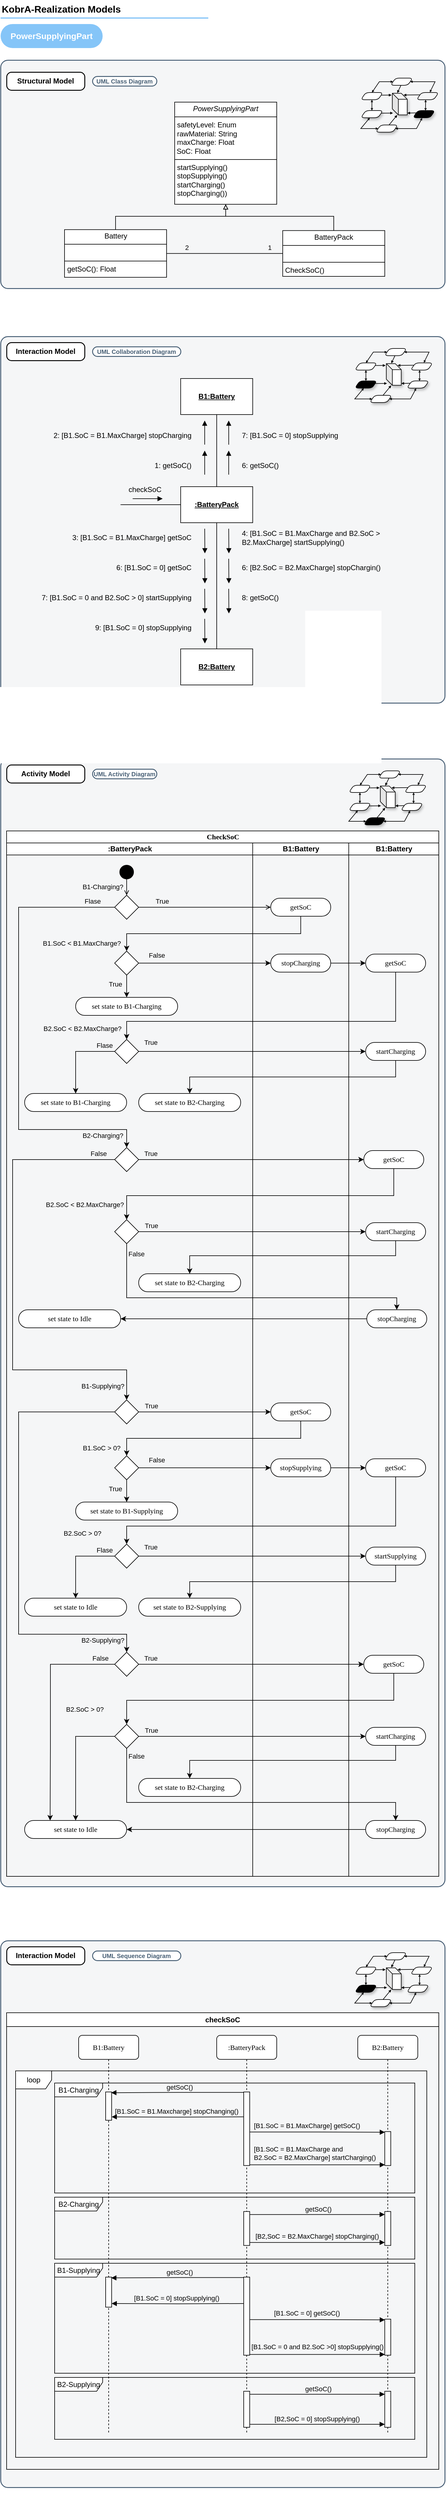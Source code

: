 <mxfile version="26.0.5">
  <diagram name="Page-1" id="htw7n_-E01eUsqG7UNHX">
    <mxGraphModel dx="1193" dy="698" grid="1" gridSize="10" guides="1" tooltips="1" connect="1" arrows="1" fold="1" page="1" pageScale="1" pageWidth="827" pageHeight="1169" math="0" shadow="0">
      <root>
        <mxCell id="0" />
        <mxCell id="1" parent="0" />
        <mxCell id="elsuv7XGZq4n1BTtMGS8-2" value="&lt;b&gt;KobrA-Realization Models&lt;/b&gt;" style="text;fontSize=16;verticalAlign=middle;strokeColor=none;fillColor=none;whiteSpace=wrap;html=1;" parent="1" vertex="1">
          <mxGeometry x="40" y="40" width="346" height="30" as="geometry" />
        </mxCell>
        <mxCell id="elsuv7XGZq4n1BTtMGS8-3" value="" style="dashed=0;shape=line;strokeWidth=2;noLabel=1;strokeColor=#0C8CF2;opacity=50;" parent="1" vertex="1">
          <mxGeometry x="40" y="65" width="346" height="10" as="geometry" />
        </mxCell>
        <mxCell id="elsuv7XGZq4n1BTtMGS8-28" value="&lt;b style=&quot;color: rgb(255, 255, 255); font-size: 14px;&quot;&gt;PowerSupplyingPart&lt;/b&gt;" style="rounded=1;whiteSpace=wrap;html=1;arcSize=50;strokeColor=none;fillColor=#0C8CF2;strokeWidth=2;dashed=0;opacity=50;align=center;verticalAlign=middle;fontFamily=Helvetica;fontSize=12;fontColor=default;gradientColor=none;" parent="1" vertex="1">
          <mxGeometry x="40" y="80" width="170" height="40" as="geometry" />
        </mxCell>
        <mxCell id="elsuv7XGZq4n1BTtMGS8-71" value="" style="rounded=1;whiteSpace=wrap;html=1;strokeColor=#475E75;fillColor=#F5F6F7;arcSize=24;absoluteArcSize=1;imageWidth=64;imageHeight=64;strokeWidth=1.5;" parent="1" vertex="1">
          <mxGeometry x="40" y="140" width="740" height="380" as="geometry" />
        </mxCell>
        <mxCell id="elsuv7XGZq4n1BTtMGS8-72" style="edgeStyle=orthogonalEdgeStyle;rounded=0;orthogonalLoop=1;jettySize=auto;html=1;entryX=0;entryY=0.5;entryDx=0;entryDy=0;endArrow=none;endFill=0;endSize=16;exitX=1;exitY=0.5;exitDx=0;exitDy=0;" parent="1" source="elsuv7XGZq4n1BTtMGS8-102" target="elsuv7XGZq4n1BTtMGS8-100" edge="1">
          <mxGeometry relative="1" as="geometry">
            <mxPoint x="336.0" y="535" as="sourcePoint" />
            <mxPoint x="440" y="535" as="targetPoint" />
          </mxGeometry>
        </mxCell>
        <mxCell id="elsuv7XGZq4n1BTtMGS8-73" value="1" style="edgeLabel;html=1;align=center;verticalAlign=middle;resizable=0;points=[];labelBackgroundColor=none;" parent="elsuv7XGZq4n1BTtMGS8-72" vertex="1" connectable="0">
          <mxGeometry x="0.731" y="-1" relative="1" as="geometry">
            <mxPoint x="4" y="-11" as="offset" />
          </mxGeometry>
        </mxCell>
        <mxCell id="elsuv7XGZq4n1BTtMGS8-74" value="2" style="edgeLabel;html=1;align=center;verticalAlign=middle;resizable=0;points=[];labelBackgroundColor=none;" parent="elsuv7XGZq4n1BTtMGS8-72" vertex="1" connectable="0">
          <mxGeometry x="-0.575" relative="1" as="geometry">
            <mxPoint x="-8" y="-10" as="offset" />
          </mxGeometry>
        </mxCell>
        <mxCell id="elsuv7XGZq4n1BTtMGS8-75" value="&lt;b&gt;Structural Model&lt;/b&gt;" style="rounded=1;whiteSpace=wrap;html=1;strokeWidth=1.5;arcSize=16;perimeterSpacing=0;absoluteArcSize=1;" parent="1" vertex="1">
          <mxGeometry x="50" y="160" width="130" height="30" as="geometry" />
        </mxCell>
        <mxCell id="elsuv7XGZq4n1BTtMGS8-76" value="" style="group;glass=0;shadow=0;" parent="1" vertex="1" connectable="0">
          <mxGeometry x="640" y="170" width="130" height="90" as="geometry" />
        </mxCell>
        <mxCell id="elsuv7XGZq4n1BTtMGS8-77" value="" style="shape=parallelogram;html=1;strokeWidth=1;perimeter=parallelogramPerimeter;whiteSpace=wrap;rounded=1;arcSize=12;size=0.23;fillColor=none;shadow=0;" parent="elsuv7XGZq4n1BTtMGS8-76" vertex="1">
          <mxGeometry x="92.857" y="24" width="37.143" height="12" as="geometry" />
        </mxCell>
        <mxCell id="elsuv7XGZq4n1BTtMGS8-78" value="" style="shape=parallelogram;html=1;strokeWidth=1;perimeter=parallelogramPerimeter;whiteSpace=wrap;rounded=1;arcSize=12;size=0.23;shadow=0;" parent="elsuv7XGZq4n1BTtMGS8-76" vertex="1">
          <mxGeometry x="49.524" width="37.143" height="12" as="geometry" />
        </mxCell>
        <mxCell id="elsuv7XGZq4n1BTtMGS8-79" value="" style="shape=parallelogram;html=1;strokeWidth=1;perimeter=parallelogramPerimeter;whiteSpace=wrap;rounded=1;arcSize=12;size=0.23;shadow=0;" parent="elsuv7XGZq4n1BTtMGS8-76" vertex="1">
          <mxGeometry y="24" width="37.143" height="12" as="geometry" />
        </mxCell>
        <mxCell id="elsuv7XGZq4n1BTtMGS8-80" value="" style="edgeStyle=isometricEdgeStyle;endArrow=none;html=1;elbow=vertical;rounded=0;entryX=1;entryY=0.5;entryDx=0;entryDy=0;exitX=1;exitY=0.5;exitDx=0;exitDy=0;" parent="elsuv7XGZq4n1BTtMGS8-76" source="elsuv7XGZq4n1BTtMGS8-78" target="elsuv7XGZq4n1BTtMGS8-78" edge="1">
          <mxGeometry width="50" height="100" relative="1" as="geometry">
            <mxPoint x="89.762" y="72" as="sourcePoint" />
            <mxPoint x="120.714" y="12" as="targetPoint" />
            <Array as="points" />
          </mxGeometry>
        </mxCell>
        <mxCell id="elsuv7XGZq4n1BTtMGS8-81" value="" style="endArrow=open;html=1;rounded=0;endSize=2;entryX=1;entryY=0.5;entryDx=0;entryDy=0;exitX=0.598;exitY=-0.024;exitDx=0;exitDy=0;exitPerimeter=0;startArrow=open;startFill=0;endFill=0;startSize=2;" parent="elsuv7XGZq4n1BTtMGS8-76" source="elsuv7XGZq4n1BTtMGS8-77" target="elsuv7XGZq4n1BTtMGS8-78" edge="1">
          <mxGeometry width="50" height="50" relative="1" as="geometry">
            <mxPoint x="117.619" y="30" as="sourcePoint" />
            <mxPoint x="94.776" y="12" as="targetPoint" />
            <Array as="points">
              <mxPoint x="123.81" y="6" />
            </Array>
          </mxGeometry>
        </mxCell>
        <mxCell id="elsuv7XGZq4n1BTtMGS8-82" value="" style="endArrow=open;html=1;rounded=0;endSize=2;entryX=0;entryY=0.5;entryDx=0;entryDy=0;exitX=0.5;exitY=0;exitDx=0;exitDy=0;strokeColor=default;align=center;verticalAlign=middle;fontFamily=Helvetica;fontSize=11;fontColor=default;labelBackgroundColor=default;startArrow=open;startFill=0;startSize=2;endFill=0;" parent="elsuv7XGZq4n1BTtMGS8-76" source="elsuv7XGZq4n1BTtMGS8-79" target="elsuv7XGZq4n1BTtMGS8-78" edge="1">
          <mxGeometry width="50" height="50" relative="1" as="geometry">
            <mxPoint x="59.429" y="24" as="sourcePoint" />
            <mxPoint x="51.381" y="12" as="targetPoint" />
            <Array as="points">
              <mxPoint x="30.952" y="6" />
            </Array>
          </mxGeometry>
        </mxCell>
        <mxCell id="elsuv7XGZq4n1BTtMGS8-83" value="" style="shape=cube;whiteSpace=wrap;html=1;boundedLbl=1;backgroundOutline=1;darkOpacity=0.05;darkOpacity2=0.1;size=10;shadow=1;" parent="elsuv7XGZq4n1BTtMGS8-76" vertex="1">
          <mxGeometry x="52.619" y="25.2" width="24.762" height="36" as="geometry" />
        </mxCell>
        <mxCell id="elsuv7XGZq4n1BTtMGS8-84" value="" style="endArrow=block;html=1;rounded=0;exitX=0.475;exitY=0.969;exitDx=0;exitDy=0;exitPerimeter=0;entryX=0.332;entryY=-0.012;entryDx=0;entryDy=0;entryPerimeter=0;endSize=2;strokeColor=default;align=center;verticalAlign=middle;fontFamily=Helvetica;fontSize=11;fontColor=default;labelBackgroundColor=default;endFill=1;" parent="elsuv7XGZq4n1BTtMGS8-76" source="elsuv7XGZq4n1BTtMGS8-78" target="elsuv7XGZq4n1BTtMGS8-83" edge="1">
          <mxGeometry width="50" height="50" relative="1" as="geometry">
            <mxPoint x="74.286" y="78" as="sourcePoint" />
            <mxPoint x="105.238" y="48" as="targetPoint" />
          </mxGeometry>
        </mxCell>
        <mxCell id="elsuv7XGZq4n1BTtMGS8-85" value="" style="endArrow=block;html=1;rounded=0;exitX=0;exitY=0.25;exitDx=0;exitDy=0;entryX=0.753;entryY=0.083;entryDx=0;entryDy=0;entryPerimeter=0;endSize=2;strokeColor=default;align=center;verticalAlign=middle;fontFamily=Helvetica;fontSize=11;fontColor=default;labelBackgroundColor=default;endFill=1;" parent="elsuv7XGZq4n1BTtMGS8-76" source="elsuv7XGZq4n1BTtMGS8-77" target="elsuv7XGZq4n1BTtMGS8-83" edge="1">
          <mxGeometry width="50" height="50" relative="1" as="geometry">
            <mxPoint x="71.19" y="18" as="sourcePoint" />
            <mxPoint x="71.19" y="30" as="targetPoint" />
          </mxGeometry>
        </mxCell>
        <mxCell id="elsuv7XGZq4n1BTtMGS8-86" value="" style="endArrow=block;html=1;rounded=0;exitX=0.93;exitY=0.361;exitDx=0;exitDy=0;entryX=-0.052;entryY=0.085;entryDx=0;entryDy=0;entryPerimeter=0;endSize=2;exitPerimeter=0;endFill=1;" parent="elsuv7XGZq4n1BTtMGS8-76" source="elsuv7XGZq4n1BTtMGS8-79" target="elsuv7XGZq4n1BTtMGS8-83" edge="1">
          <mxGeometry width="50" height="50" relative="1" as="geometry">
            <mxPoint x="104.619" y="34.2" as="sourcePoint" />
            <mxPoint x="83.571" y="34.2" as="targetPoint" />
          </mxGeometry>
        </mxCell>
        <mxCell id="elsuv7XGZq4n1BTtMGS8-87" value="" style="shape=parallelogram;html=1;strokeWidth=1;perimeter=parallelogramPerimeter;whiteSpace=wrap;rounded=1;arcSize=12;size=0.23;shadow=1;fillColor=#000000;" parent="elsuv7XGZq4n1BTtMGS8-76" vertex="1">
          <mxGeometry x="86.667" y="54" width="37.143" height="12" as="geometry" />
        </mxCell>
        <mxCell id="elsuv7XGZq4n1BTtMGS8-88" value="" style="shape=parallelogram;html=1;strokeWidth=1;perimeter=parallelogramPerimeter;whiteSpace=wrap;rounded=1;arcSize=12;size=0.23;shadow=1;" parent="elsuv7XGZq4n1BTtMGS8-76" vertex="1">
          <mxGeometry x="24.762" y="78" width="37.143" height="12" as="geometry" />
        </mxCell>
        <mxCell id="elsuv7XGZq4n1BTtMGS8-89" value="" style="shape=parallelogram;html=1;strokeWidth=1;perimeter=parallelogramPerimeter;whiteSpace=wrap;rounded=1;arcSize=12;size=0.23;shadow=1;" parent="elsuv7XGZq4n1BTtMGS8-76" vertex="1">
          <mxGeometry y="54" width="37.143" height="12" as="geometry" />
        </mxCell>
        <mxCell id="elsuv7XGZq4n1BTtMGS8-90" value="" style="edgeStyle=isometricEdgeStyle;endArrow=none;html=1;elbow=vertical;rounded=0;entryX=1;entryY=0.5;entryDx=0;entryDy=0;exitX=1;exitY=0.5;exitDx=0;exitDy=0;" parent="elsuv7XGZq4n1BTtMGS8-76" source="elsuv7XGZq4n1BTtMGS8-88" target="elsuv7XGZq4n1BTtMGS8-88" edge="1">
          <mxGeometry width="50" height="100" relative="1" as="geometry">
            <mxPoint x="83.571" y="102" as="sourcePoint" />
            <mxPoint x="114.524" y="42" as="targetPoint" />
            <Array as="points" />
          </mxGeometry>
        </mxCell>
        <mxCell id="elsuv7XGZq4n1BTtMGS8-91" value="" style="endArrow=open;html=1;rounded=0;endSize=2;entryX=1;entryY=0.5;entryDx=0;entryDy=0;exitX=0.421;exitY=1.024;exitDx=0;exitDy=0;exitPerimeter=0;strokeColor=default;align=center;verticalAlign=middle;fontFamily=Helvetica;fontSize=11;fontColor=default;labelBackgroundColor=default;startArrow=open;startFill=0;startSize=2;endFill=0;" parent="elsuv7XGZq4n1BTtMGS8-76" source="elsuv7XGZq4n1BTtMGS8-87" target="elsuv7XGZq4n1BTtMGS8-88" edge="1">
          <mxGeometry width="50" height="50" relative="1" as="geometry">
            <mxPoint x="111.429" y="60" as="sourcePoint" />
            <mxPoint x="88.586" y="42" as="targetPoint" />
            <Array as="points">
              <mxPoint x="92.857" y="84" />
            </Array>
          </mxGeometry>
        </mxCell>
        <mxCell id="elsuv7XGZq4n1BTtMGS8-92" value="" style="endArrow=open;html=1;rounded=0;endSize=2;entryX=0;entryY=0.5;entryDx=0;entryDy=0;exitX=0.405;exitY=1.002;exitDx=0;exitDy=0;exitPerimeter=0;strokeColor=default;align=center;verticalAlign=middle;fontFamily=Helvetica;fontSize=11;fontColor=default;labelBackgroundColor=default;startArrow=open;startFill=0;startSize=2;endFill=0;" parent="elsuv7XGZq4n1BTtMGS8-76" source="elsuv7XGZq4n1BTtMGS8-89" target="elsuv7XGZq4n1BTtMGS8-88" edge="1">
          <mxGeometry width="50" height="50" relative="1" as="geometry">
            <mxPoint x="53.238" y="54" as="sourcePoint" />
            <mxPoint x="45.19" y="42" as="targetPoint" />
            <Array as="points">
              <mxPoint y="84" />
            </Array>
          </mxGeometry>
        </mxCell>
        <mxCell id="elsuv7XGZq4n1BTtMGS8-93" value="" style="endArrow=block;html=1;rounded=0;exitX=0.605;exitY=-0.013;exitDx=0;exitDy=0;exitPerimeter=0;entryX=0.326;entryY=1.008;entryDx=0;entryDy=0;entryPerimeter=0;endSize=2;strokeColor=default;align=center;verticalAlign=middle;fontFamily=Helvetica;fontSize=11;fontColor=default;labelBackgroundColor=default;endFill=1;" parent="elsuv7XGZq4n1BTtMGS8-76" source="elsuv7XGZq4n1BTtMGS8-88" target="elsuv7XGZq4n1BTtMGS8-83" edge="1">
          <mxGeometry width="50" height="50" relative="1" as="geometry">
            <mxPoint x="68.095" y="108" as="sourcePoint" />
            <mxPoint x="58.81" y="55.2" as="targetPoint" />
          </mxGeometry>
        </mxCell>
        <mxCell id="elsuv7XGZq4n1BTtMGS8-94" value="" style="endArrow=block;html=1;rounded=0;exitX=0;exitY=0.25;exitDx=0;exitDy=0;endSize=2;entryX=1.006;entryY=0.917;entryDx=0;entryDy=0;entryPerimeter=0;strokeColor=default;align=center;verticalAlign=middle;fontFamily=Helvetica;fontSize=11;fontColor=default;labelBackgroundColor=default;endFill=1;" parent="elsuv7XGZq4n1BTtMGS8-76" source="elsuv7XGZq4n1BTtMGS8-87" target="elsuv7XGZq4n1BTtMGS8-83" edge="1">
          <mxGeometry width="50" height="50" relative="1" as="geometry">
            <mxPoint x="65" y="48" as="sourcePoint" />
            <mxPoint x="80.476" y="58.2" as="targetPoint" />
          </mxGeometry>
        </mxCell>
        <mxCell id="elsuv7XGZq4n1BTtMGS8-95" value="" style="endArrow=block;html=1;rounded=0;exitX=0.93;exitY=0.361;exitDx=0;exitDy=0;entryX=0.047;entryY=0.917;entryDx=0;entryDy=0;entryPerimeter=0;endSize=2;exitPerimeter=0;strokeColor=default;align=center;verticalAlign=middle;fontFamily=Helvetica;fontSize=11;fontColor=default;labelBackgroundColor=default;endFill=1;" parent="elsuv7XGZq4n1BTtMGS8-76" source="elsuv7XGZq4n1BTtMGS8-89" target="elsuv7XGZq4n1BTtMGS8-83" edge="1">
          <mxGeometry width="50" height="50" relative="1" as="geometry">
            <mxPoint x="98.429" y="64.2" as="sourcePoint" />
            <mxPoint x="48.286" y="58.2" as="targetPoint" />
          </mxGeometry>
        </mxCell>
        <mxCell id="elsuv7XGZq4n1BTtMGS8-96" value="" style="endArrow=open;startArrow=open;html=1;rounded=0;entryX=0.5;entryY=1;entryDx=0;entryDy=0;exitX=0.5;exitY=0;exitDx=0;exitDy=0;endSize=2;startSize=2;startFill=0;endFill=0;" parent="elsuv7XGZq4n1BTtMGS8-76" source="elsuv7XGZq4n1BTtMGS8-89" target="elsuv7XGZq4n1BTtMGS8-79" edge="1">
          <mxGeometry width="50" height="50" relative="1" as="geometry">
            <mxPoint x="12.381" y="60" as="sourcePoint" />
            <mxPoint x="43.333" y="30" as="targetPoint" />
          </mxGeometry>
        </mxCell>
        <mxCell id="elsuv7XGZq4n1BTtMGS8-97" value="" style="endArrow=open;startArrow=open;html=1;rounded=0;entryX=0.409;entryY=0.996;entryDx=0;entryDy=0;exitX=0.572;exitY=0.009;exitDx=0;exitDy=0;endSize=2;startSize=2;startFill=0;endFill=0;entryPerimeter=0;exitPerimeter=0;" parent="elsuv7XGZq4n1BTtMGS8-76" source="elsuv7XGZq4n1BTtMGS8-87" target="elsuv7XGZq4n1BTtMGS8-77" edge="1">
          <mxGeometry width="50" height="50" relative="1" as="geometry">
            <mxPoint x="111.311" y="54" as="sourcePoint" />
            <mxPoint x="111.311" y="36" as="targetPoint" />
          </mxGeometry>
        </mxCell>
        <mxCell id="elsuv7XGZq4n1BTtMGS8-98" value="&lt;font size=&quot;1&quot; color=&quot;#475f75&quot;&gt;&lt;b style=&quot;&quot;&gt;UML Class Diagram&lt;/b&gt;&lt;/font&gt;" style="rounded=1;whiteSpace=wrap;html=1;arcSize=50;strokeColor=#475f75;fillColor=default;strokeWidth=1.5;" parent="1" vertex="1">
          <mxGeometry x="193" y="167" width="107" height="16" as="geometry" />
        </mxCell>
        <mxCell id="elsuv7XGZq4n1BTtMGS8-99" style="edgeStyle=orthogonalEdgeStyle;rounded=0;orthogonalLoop=1;jettySize=auto;html=1;entryX=0.5;entryY=1;entryDx=0;entryDy=0;exitX=0.5;exitY=0;exitDx=0;exitDy=0;endArrow=block;endFill=0;" parent="1" source="elsuv7XGZq4n1BTtMGS8-100" target="elsuv7XGZq4n1BTtMGS8-103" edge="1">
          <mxGeometry relative="1" as="geometry">
            <Array as="points">
              <mxPoint x="595" y="400" />
              <mxPoint x="415" y="400" />
            </Array>
          </mxGeometry>
        </mxCell>
        <mxCell id="elsuv7XGZq4n1BTtMGS8-100" value="&lt;p style=&quot;margin:0px;margin-top:4px;text-align:center;&quot;&gt;&lt;span style=&quot;background-color: transparent; color: light-dark(rgb(0, 0, 0), rgb(255, 255, 255));&quot;&gt;BatteryPack&lt;/span&gt;&lt;/p&gt;&lt;hr size=&quot;1&quot; style=&quot;border-style:solid;&quot;&gt;&lt;p style=&quot;margin: 0px 0px 0px 4px;&quot;&gt;&lt;br&gt;&lt;/p&gt;&lt;hr style=&quot;border-style: solid;&quot; size=&quot;1&quot;&gt;&lt;p style=&quot;margin: 0px 0px 0px 4px;&quot;&gt;&lt;span style=&quot;background-color: transparent; color: light-dark(rgb(0, 0, 0), rgb(255, 255, 255));&quot;&gt;CheckSoC()&lt;/span&gt;&lt;/p&gt;" style="verticalAlign=top;align=left;overflow=fill;html=1;whiteSpace=wrap;rounded=0;" parent="1" vertex="1">
          <mxGeometry x="510" y="423.75" width="170" height="76.25" as="geometry" />
        </mxCell>
        <mxCell id="elsuv7XGZq4n1BTtMGS8-101" style="edgeStyle=orthogonalEdgeStyle;rounded=0;orthogonalLoop=1;jettySize=auto;html=1;entryX=0.5;entryY=1;entryDx=0;entryDy=0;exitX=0.5;exitY=0;exitDx=0;exitDy=0;endArrow=block;endFill=0;" parent="1" source="elsuv7XGZq4n1BTtMGS8-102" target="elsuv7XGZq4n1BTtMGS8-103" edge="1">
          <mxGeometry relative="1" as="geometry">
            <Array as="points">
              <mxPoint x="232" y="400" />
              <mxPoint x="415" y="400" />
            </Array>
          </mxGeometry>
        </mxCell>
        <mxCell id="elsuv7XGZq4n1BTtMGS8-102" value="&lt;p style=&quot;margin:0px;margin-top:4px;text-align:center;&quot;&gt;Battery&lt;/p&gt;&lt;hr size=&quot;1&quot; style=&quot;border-style:solid;&quot;&gt;&lt;p style=&quot;margin:0px;margin-left:4px;&quot;&gt;&lt;br&gt;&lt;/p&gt;&lt;hr style=&quot;border-style: solid;&quot; size=&quot;1&quot;&gt;&lt;p style=&quot;margin: 0px 0px 0px 4px;&quot;&gt;getSoC(): Float&lt;/p&gt;" style="verticalAlign=top;align=left;overflow=fill;html=1;whiteSpace=wrap;rounded=0;" parent="1" vertex="1">
          <mxGeometry x="146.5" y="422.19" width="170" height="79.37" as="geometry" />
        </mxCell>
        <mxCell id="elsuv7XGZq4n1BTtMGS8-103" value="&lt;p style=&quot;margin:0px;margin-top:4px;text-align:center;&quot;&gt;&lt;i&gt;PowerSupplyingPart&lt;/i&gt;&lt;/p&gt;&lt;hr size=&quot;1&quot; style=&quot;border-style:solid;&quot;&gt;&lt;p style=&quot;margin: 0px 0px 0px 4px;&quot;&gt;&lt;span style=&quot;background-color: initial; color: light-dark(rgb(0, 0, 0), rgb(255, 255, 255));&quot;&gt;safetyLevel&lt;/span&gt;&lt;span style=&quot;background-color: initial; color: light-dark(rgb(0, 0, 0), rgb(255, 255, 255));&quot;&gt;:&lt;/span&gt;&lt;span style=&quot;background-color: initial; color: light-dark(rgb(0, 0, 0), rgb(255, 255, 255));&quot;&gt;&amp;nbsp;Enum&lt;/span&gt;&lt;/p&gt;&lt;div&gt;&lt;p style=&quot;margin: 0px 0px 0px 4px;&quot;&gt;&lt;span style=&quot;background-color: transparent; color: light-dark(rgb(0, 0, 0), rgb(255, 255, 255));&quot;&gt;rawMaterial&lt;/span&gt;&lt;span style=&quot;background-color: initial; color: light-dark(rgb(0, 0, 0), rgb(255, 255, 255));&quot;&gt;:&lt;/span&gt;&lt;span style=&quot;background-color: initial; color: light-dark(rgb(0, 0, 0), rgb(255, 255, 255));&quot;&gt;&amp;nbsp;String&lt;/span&gt;&lt;/p&gt;&lt;div&gt;&lt;p style=&quot;margin: 0px 0px 0px 4px;&quot;&gt;maxCharge&lt;span style=&quot;background-color: initial;&quot;&gt;:&lt;/span&gt;&lt;span style=&quot;background-color: initial;&quot;&gt;&amp;nbsp;Float&lt;/span&gt;&lt;/p&gt;&lt;/div&gt;&lt;/div&gt;&lt;div&gt;&amp;nbsp;SoC: Float&lt;/div&gt;&lt;hr size=&quot;1&quot; style=&quot;border-style:solid;&quot;&gt;&lt;p style=&quot;margin:0px;margin-left:4px;&quot;&gt;&lt;span style=&quot;background-color: transparent; color: light-dark(rgb(0, 0, 0), rgb(255, 255, 255));&quot;&gt;startSupplying()&lt;/span&gt;&lt;/p&gt;&lt;p style=&quot;margin: 0px 0px 0px 4px;&quot;&gt;&lt;span style=&quot;background-color: transparent; color: light-dark(rgb(0, 0, 0), rgb(255, 255, 255));&quot;&gt;stopSupplying&lt;/span&gt;()&lt;/p&gt;&lt;p style=&quot;margin: 0px 0px 0px 4px;&quot;&gt;&lt;span style=&quot;background-color: rgb(255, 255, 255); text-align: center; text-wrap-mode: nowrap; color: light-dark(rgb(0, 0, 0), rgb(255, 255, 255));&quot;&gt;&lt;span style=&quot;background-color: transparent; color: light-dark(rgb(0, 0, 0), rgb(255, 255, 255)); text-align: left; text-wrap-mode: wrap;&quot;&gt;startCharging&lt;/span&gt;()&lt;/span&gt;&lt;/p&gt;&lt;p style=&quot;margin:0px;margin-left:4px;&quot;&gt;&lt;span style=&quot;color: light-dark(rgb(0, 0, 0), rgb(255, 255, 255)); background-color: rgb(255, 255, 255);&quot;&gt;stopCharging&lt;/span&gt;&lt;span style=&quot;background-color: light-dark(rgb(251, 251, 251), rgb(21, 21, 21)); color: light-dark(rgb(0, 0, 0), rgb(255, 255, 255));&quot;&gt;()&lt;/span&gt;)&lt;/p&gt;" style="verticalAlign=top;align=left;overflow=fill;html=1;whiteSpace=wrap;rounded=0;" parent="1" vertex="1">
          <mxGeometry x="330" y="210" width="170" height="170" as="geometry" />
        </mxCell>
        <mxCell id="elsuv7XGZq4n1BTtMGS8-104" value="" style="rounded=1;whiteSpace=wrap;html=1;strokeColor=#475E75;fillColor=#F5F6F7;arcSize=24;absoluteArcSize=1;imageWidth=64;imageHeight=64;strokeWidth=1.5;" parent="1" vertex="1">
          <mxGeometry x="40" y="600" width="740" height="610" as="geometry" />
        </mxCell>
        <mxCell id="elsuv7XGZq4n1BTtMGS8-105" value="&lt;b&gt;Interaction Model&lt;/b&gt;" style="rounded=1;whiteSpace=wrap;html=1;strokeWidth=1.5;arcSize=16;perimeterSpacing=0;absoluteArcSize=1;" parent="1" vertex="1">
          <mxGeometry x="50" y="610" width="130" height="30" as="geometry" />
        </mxCell>
        <mxCell id="elsuv7XGZq4n1BTtMGS8-106" value="" style="group;glass=0;shadow=0;" parent="1" vertex="1" connectable="0">
          <mxGeometry x="630" y="620" width="130" height="90" as="geometry" />
        </mxCell>
        <mxCell id="elsuv7XGZq4n1BTtMGS8-107" value="" style="shape=parallelogram;html=1;strokeWidth=1;perimeter=parallelogramPerimeter;whiteSpace=wrap;rounded=1;arcSize=12;size=0.23;shadow=0;" parent="elsuv7XGZq4n1BTtMGS8-106" vertex="1">
          <mxGeometry x="92.857" y="24" width="37.143" height="12" as="geometry" />
        </mxCell>
        <mxCell id="elsuv7XGZq4n1BTtMGS8-108" value="" style="shape=parallelogram;html=1;strokeWidth=1;perimeter=parallelogramPerimeter;whiteSpace=wrap;rounded=1;arcSize=12;size=0.23;shadow=0;" parent="elsuv7XGZq4n1BTtMGS8-106" vertex="1">
          <mxGeometry x="49.524" width="37.143" height="12" as="geometry" />
        </mxCell>
        <mxCell id="elsuv7XGZq4n1BTtMGS8-109" value="" style="shape=parallelogram;html=1;strokeWidth=1;perimeter=parallelogramPerimeter;whiteSpace=wrap;rounded=1;arcSize=12;size=0.23;shadow=0;" parent="elsuv7XGZq4n1BTtMGS8-106" vertex="1">
          <mxGeometry y="24" width="37.143" height="12" as="geometry" />
        </mxCell>
        <mxCell id="elsuv7XGZq4n1BTtMGS8-110" value="" style="edgeStyle=isometricEdgeStyle;endArrow=none;html=1;elbow=vertical;rounded=0;entryX=1;entryY=0.5;entryDx=0;entryDy=0;exitX=1;exitY=0.5;exitDx=0;exitDy=0;" parent="elsuv7XGZq4n1BTtMGS8-106" source="elsuv7XGZq4n1BTtMGS8-108" target="elsuv7XGZq4n1BTtMGS8-108" edge="1">
          <mxGeometry width="50" height="100" relative="1" as="geometry">
            <mxPoint x="89.762" y="72" as="sourcePoint" />
            <mxPoint x="120.714" y="12" as="targetPoint" />
            <Array as="points" />
          </mxGeometry>
        </mxCell>
        <mxCell id="elsuv7XGZq4n1BTtMGS8-111" value="" style="endArrow=open;html=1;rounded=0;endSize=2;entryX=1;entryY=0.5;entryDx=0;entryDy=0;exitX=0.598;exitY=-0.024;exitDx=0;exitDy=0;exitPerimeter=0;startArrow=open;startFill=0;endFill=0;startSize=2;" parent="elsuv7XGZq4n1BTtMGS8-106" source="elsuv7XGZq4n1BTtMGS8-107" target="elsuv7XGZq4n1BTtMGS8-108" edge="1">
          <mxGeometry width="50" height="50" relative="1" as="geometry">
            <mxPoint x="117.619" y="30" as="sourcePoint" />
            <mxPoint x="94.776" y="12" as="targetPoint" />
            <Array as="points">
              <mxPoint x="123.81" y="6" />
            </Array>
          </mxGeometry>
        </mxCell>
        <mxCell id="elsuv7XGZq4n1BTtMGS8-112" value="" style="endArrow=open;html=1;rounded=0;endSize=2;entryX=0;entryY=0.5;entryDx=0;entryDy=0;exitX=0.5;exitY=0;exitDx=0;exitDy=0;strokeColor=default;align=center;verticalAlign=middle;fontFamily=Helvetica;fontSize=11;fontColor=default;labelBackgroundColor=default;startArrow=open;startFill=0;startSize=2;endFill=0;" parent="elsuv7XGZq4n1BTtMGS8-106" source="elsuv7XGZq4n1BTtMGS8-109" target="elsuv7XGZq4n1BTtMGS8-108" edge="1">
          <mxGeometry width="50" height="50" relative="1" as="geometry">
            <mxPoint x="59.429" y="24" as="sourcePoint" />
            <mxPoint x="51.381" y="12" as="targetPoint" />
            <Array as="points">
              <mxPoint x="30.952" y="6" />
            </Array>
          </mxGeometry>
        </mxCell>
        <mxCell id="elsuv7XGZq4n1BTtMGS8-113" value="" style="shape=cube;whiteSpace=wrap;html=1;boundedLbl=1;backgroundOutline=1;darkOpacity=0.05;darkOpacity2=0.1;size=10;shadow=1;" parent="elsuv7XGZq4n1BTtMGS8-106" vertex="1">
          <mxGeometry x="52.619" y="25.2" width="24.762" height="36" as="geometry" />
        </mxCell>
        <mxCell id="elsuv7XGZq4n1BTtMGS8-114" value="" style="endArrow=block;html=1;rounded=0;exitX=0.475;exitY=0.969;exitDx=0;exitDy=0;exitPerimeter=0;entryX=0.332;entryY=-0.012;entryDx=0;entryDy=0;entryPerimeter=0;endSize=2;strokeColor=default;align=center;verticalAlign=middle;fontFamily=Helvetica;fontSize=11;fontColor=default;labelBackgroundColor=default;endFill=1;" parent="elsuv7XGZq4n1BTtMGS8-106" source="elsuv7XGZq4n1BTtMGS8-108" target="elsuv7XGZq4n1BTtMGS8-113" edge="1">
          <mxGeometry width="50" height="50" relative="1" as="geometry">
            <mxPoint x="74.286" y="78" as="sourcePoint" />
            <mxPoint x="105.238" y="48" as="targetPoint" />
          </mxGeometry>
        </mxCell>
        <mxCell id="elsuv7XGZq4n1BTtMGS8-115" value="" style="endArrow=block;html=1;rounded=0;exitX=0;exitY=0.25;exitDx=0;exitDy=0;entryX=0.753;entryY=0.083;entryDx=0;entryDy=0;entryPerimeter=0;endSize=2;strokeColor=default;align=center;verticalAlign=middle;fontFamily=Helvetica;fontSize=11;fontColor=default;labelBackgroundColor=default;endFill=1;" parent="elsuv7XGZq4n1BTtMGS8-106" source="elsuv7XGZq4n1BTtMGS8-107" target="elsuv7XGZq4n1BTtMGS8-113" edge="1">
          <mxGeometry width="50" height="50" relative="1" as="geometry">
            <mxPoint x="71.19" y="18" as="sourcePoint" />
            <mxPoint x="71.19" y="30" as="targetPoint" />
          </mxGeometry>
        </mxCell>
        <mxCell id="elsuv7XGZq4n1BTtMGS8-116" value="" style="endArrow=block;html=1;rounded=0;exitX=0.93;exitY=0.361;exitDx=0;exitDy=0;entryX=-0.052;entryY=0.085;entryDx=0;entryDy=0;entryPerimeter=0;endSize=2;exitPerimeter=0;endFill=1;" parent="elsuv7XGZq4n1BTtMGS8-106" source="elsuv7XGZq4n1BTtMGS8-109" target="elsuv7XGZq4n1BTtMGS8-113" edge="1">
          <mxGeometry width="50" height="50" relative="1" as="geometry">
            <mxPoint x="104.619" y="34.2" as="sourcePoint" />
            <mxPoint x="83.571" y="34.2" as="targetPoint" />
          </mxGeometry>
        </mxCell>
        <mxCell id="elsuv7XGZq4n1BTtMGS8-117" value="" style="shape=parallelogram;html=1;strokeWidth=1;perimeter=parallelogramPerimeter;whiteSpace=wrap;rounded=1;arcSize=12;size=0.23;shadow=1;fillColor=#FFFFFF;" parent="elsuv7XGZq4n1BTtMGS8-106" vertex="1">
          <mxGeometry x="86.667" y="54" width="37.143" height="12" as="geometry" />
        </mxCell>
        <mxCell id="elsuv7XGZq4n1BTtMGS8-118" value="" style="shape=parallelogram;html=1;strokeWidth=1;perimeter=parallelogramPerimeter;whiteSpace=wrap;rounded=1;arcSize=12;size=0.23;shadow=1;" parent="elsuv7XGZq4n1BTtMGS8-106" vertex="1">
          <mxGeometry x="24.762" y="78" width="37.143" height="12" as="geometry" />
        </mxCell>
        <mxCell id="elsuv7XGZq4n1BTtMGS8-119" value="" style="shape=parallelogram;html=1;strokeWidth=1;perimeter=parallelogramPerimeter;whiteSpace=wrap;rounded=1;arcSize=12;size=0.23;shadow=1;fillColor=#000000;" parent="elsuv7XGZq4n1BTtMGS8-106" vertex="1">
          <mxGeometry y="54" width="37.143" height="12" as="geometry" />
        </mxCell>
        <mxCell id="elsuv7XGZq4n1BTtMGS8-120" value="" style="edgeStyle=isometricEdgeStyle;endArrow=none;html=1;elbow=vertical;rounded=0;entryX=1;entryY=0.5;entryDx=0;entryDy=0;exitX=1;exitY=0.5;exitDx=0;exitDy=0;" parent="elsuv7XGZq4n1BTtMGS8-106" source="elsuv7XGZq4n1BTtMGS8-118" target="elsuv7XGZq4n1BTtMGS8-118" edge="1">
          <mxGeometry width="50" height="100" relative="1" as="geometry">
            <mxPoint x="83.571" y="102" as="sourcePoint" />
            <mxPoint x="114.524" y="42" as="targetPoint" />
            <Array as="points" />
          </mxGeometry>
        </mxCell>
        <mxCell id="elsuv7XGZq4n1BTtMGS8-121" value="" style="endArrow=open;html=1;rounded=0;endSize=2;entryX=1;entryY=0.5;entryDx=0;entryDy=0;exitX=0.421;exitY=1.024;exitDx=0;exitDy=0;exitPerimeter=0;strokeColor=default;align=center;verticalAlign=middle;fontFamily=Helvetica;fontSize=11;fontColor=default;labelBackgroundColor=default;startArrow=open;startFill=0;startSize=2;endFill=0;" parent="elsuv7XGZq4n1BTtMGS8-106" source="elsuv7XGZq4n1BTtMGS8-117" target="elsuv7XGZq4n1BTtMGS8-118" edge="1">
          <mxGeometry width="50" height="50" relative="1" as="geometry">
            <mxPoint x="111.429" y="60" as="sourcePoint" />
            <mxPoint x="88.586" y="42" as="targetPoint" />
            <Array as="points">
              <mxPoint x="92.857" y="84" />
            </Array>
          </mxGeometry>
        </mxCell>
        <mxCell id="elsuv7XGZq4n1BTtMGS8-122" value="" style="endArrow=open;html=1;rounded=0;endSize=2;entryX=0;entryY=0.5;entryDx=0;entryDy=0;exitX=0.405;exitY=1.002;exitDx=0;exitDy=0;exitPerimeter=0;strokeColor=default;align=center;verticalAlign=middle;fontFamily=Helvetica;fontSize=11;fontColor=default;labelBackgroundColor=default;startArrow=open;startFill=0;startSize=2;endFill=0;" parent="elsuv7XGZq4n1BTtMGS8-106" source="elsuv7XGZq4n1BTtMGS8-119" target="elsuv7XGZq4n1BTtMGS8-118" edge="1">
          <mxGeometry width="50" height="50" relative="1" as="geometry">
            <mxPoint x="53.238" y="54" as="sourcePoint" />
            <mxPoint x="45.19" y="42" as="targetPoint" />
            <Array as="points">
              <mxPoint y="84" />
            </Array>
          </mxGeometry>
        </mxCell>
        <mxCell id="elsuv7XGZq4n1BTtMGS8-123" value="" style="endArrow=block;html=1;rounded=0;exitX=0.605;exitY=-0.013;exitDx=0;exitDy=0;exitPerimeter=0;entryX=0.326;entryY=1.008;entryDx=0;entryDy=0;entryPerimeter=0;endSize=2;strokeColor=default;align=center;verticalAlign=middle;fontFamily=Helvetica;fontSize=11;fontColor=default;labelBackgroundColor=default;endFill=1;" parent="elsuv7XGZq4n1BTtMGS8-106" source="elsuv7XGZq4n1BTtMGS8-118" target="elsuv7XGZq4n1BTtMGS8-113" edge="1">
          <mxGeometry width="50" height="50" relative="1" as="geometry">
            <mxPoint x="68.095" y="108" as="sourcePoint" />
            <mxPoint x="58.81" y="55.2" as="targetPoint" />
          </mxGeometry>
        </mxCell>
        <mxCell id="elsuv7XGZq4n1BTtMGS8-124" value="" style="endArrow=block;html=1;rounded=0;exitX=0;exitY=0.25;exitDx=0;exitDy=0;endSize=2;entryX=1.006;entryY=0.917;entryDx=0;entryDy=0;entryPerimeter=0;strokeColor=default;align=center;verticalAlign=middle;fontFamily=Helvetica;fontSize=11;fontColor=default;labelBackgroundColor=default;endFill=1;" parent="elsuv7XGZq4n1BTtMGS8-106" source="elsuv7XGZq4n1BTtMGS8-117" target="elsuv7XGZq4n1BTtMGS8-113" edge="1">
          <mxGeometry width="50" height="50" relative="1" as="geometry">
            <mxPoint x="65" y="48" as="sourcePoint" />
            <mxPoint x="80.476" y="58.2" as="targetPoint" />
          </mxGeometry>
        </mxCell>
        <mxCell id="elsuv7XGZq4n1BTtMGS8-125" value="" style="endArrow=block;html=1;rounded=0;exitX=0.93;exitY=0.361;exitDx=0;exitDy=0;entryX=0.047;entryY=0.917;entryDx=0;entryDy=0;entryPerimeter=0;endSize=2;exitPerimeter=0;strokeColor=default;align=center;verticalAlign=middle;fontFamily=Helvetica;fontSize=11;fontColor=default;labelBackgroundColor=default;endFill=1;" parent="elsuv7XGZq4n1BTtMGS8-106" source="elsuv7XGZq4n1BTtMGS8-119" target="elsuv7XGZq4n1BTtMGS8-113" edge="1">
          <mxGeometry width="50" height="50" relative="1" as="geometry">
            <mxPoint x="98.429" y="64.2" as="sourcePoint" />
            <mxPoint x="48.286" y="58.2" as="targetPoint" />
          </mxGeometry>
        </mxCell>
        <mxCell id="elsuv7XGZq4n1BTtMGS8-126" value="" style="endArrow=open;startArrow=open;html=1;rounded=0;entryX=0.5;entryY=1;entryDx=0;entryDy=0;exitX=0.5;exitY=0;exitDx=0;exitDy=0;endSize=2;startSize=2;startFill=0;endFill=0;" parent="elsuv7XGZq4n1BTtMGS8-106" source="elsuv7XGZq4n1BTtMGS8-119" target="elsuv7XGZq4n1BTtMGS8-109" edge="1">
          <mxGeometry width="50" height="50" relative="1" as="geometry">
            <mxPoint x="12.381" y="60" as="sourcePoint" />
            <mxPoint x="43.333" y="30" as="targetPoint" />
          </mxGeometry>
        </mxCell>
        <mxCell id="elsuv7XGZq4n1BTtMGS8-127" value="" style="endArrow=open;startArrow=open;html=1;rounded=0;entryX=0.409;entryY=0.996;entryDx=0;entryDy=0;exitX=0.572;exitY=0.009;exitDx=0;exitDy=0;endSize=2;startSize=2;startFill=0;endFill=0;entryPerimeter=0;exitPerimeter=0;" parent="elsuv7XGZq4n1BTtMGS8-106" source="elsuv7XGZq4n1BTtMGS8-117" target="elsuv7XGZq4n1BTtMGS8-107" edge="1">
          <mxGeometry width="50" height="50" relative="1" as="geometry">
            <mxPoint x="111.311" y="54" as="sourcePoint" />
            <mxPoint x="111.311" y="36" as="targetPoint" />
          </mxGeometry>
        </mxCell>
        <mxCell id="elsuv7XGZq4n1BTtMGS8-128" value="&lt;font size=&quot;1&quot; color=&quot;#475f75&quot;&gt;&lt;b style=&quot;&quot;&gt;UML Collaboration Diagram&lt;/b&gt;&lt;/font&gt;" style="rounded=1;whiteSpace=wrap;html=1;arcSize=50;strokeColor=#475f75;fillColor=default;strokeWidth=1.5;" parent="1" vertex="1">
          <mxGeometry x="193" y="617" width="147" height="16" as="geometry" />
        </mxCell>
        <mxCell id="elsuv7XGZq4n1BTtMGS8-160" style="edgeStyle=orthogonalEdgeStyle;rounded=0;orthogonalLoop=1;jettySize=auto;html=1;exitX=0.5;exitY=1;exitDx=0;exitDy=0;entryX=0.5;entryY=0;entryDx=0;entryDy=0;endArrow=none;endFill=0;" parent="1" source="elsuv7XGZq4n1BTtMGS8-135" target="elsuv7XGZq4n1BTtMGS8-138" edge="1">
          <mxGeometry relative="1" as="geometry" />
        </mxCell>
        <mxCell id="elsuv7XGZq4n1BTtMGS8-135" value="&lt;b&gt;&lt;u&gt;:BatteryPack&lt;/u&gt;&lt;/b&gt;" style="rounded=0;whiteSpace=wrap;html=1;" parent="1" vertex="1">
          <mxGeometry x="340" y="850" width="120" height="60" as="geometry" />
        </mxCell>
        <mxCell id="elsuv7XGZq4n1BTtMGS8-159" style="edgeStyle=orthogonalEdgeStyle;rounded=0;orthogonalLoop=1;jettySize=auto;html=1;exitX=0.5;exitY=1;exitDx=0;exitDy=0;entryX=0.5;entryY=0;entryDx=0;entryDy=0;endArrow=none;endFill=0;" parent="1" source="elsuv7XGZq4n1BTtMGS8-136" target="elsuv7XGZq4n1BTtMGS8-135" edge="1">
          <mxGeometry relative="1" as="geometry" />
        </mxCell>
        <mxCell id="elsuv7XGZq4n1BTtMGS8-136" value="&lt;b&gt;&lt;u&gt;B1:Battery&lt;/u&gt;&lt;/b&gt;" style="rounded=0;whiteSpace=wrap;html=1;" parent="1" vertex="1">
          <mxGeometry x="340" y="670" width="120" height="60" as="geometry" />
        </mxCell>
        <mxCell id="elsuv7XGZq4n1BTtMGS8-138" value="&lt;b&gt;&lt;u&gt;B2:Battery&lt;/u&gt;&lt;/b&gt;" style="rounded=0;whiteSpace=wrap;html=1;strokeColor=default;align=center;verticalAlign=middle;fontFamily=Helvetica;fontSize=12;fontColor=default;fillColor=default;" parent="1" vertex="1">
          <mxGeometry x="340" y="1120" width="120" height="60" as="geometry" />
        </mxCell>
        <mxCell id="elsuv7XGZq4n1BTtMGS8-161" value="" style="endArrow=block;html=1;rounded=0;entryX=0.554;entryY=0.262;entryDx=0;entryDy=0;entryPerimeter=0;endFill=1;" parent="1" edge="1">
          <mxGeometry width="50" height="50" relative="1" as="geometry">
            <mxPoint x="420.04" y="780.18" as="sourcePoint" />
            <mxPoint x="420.0" y="740.0" as="targetPoint" />
          </mxGeometry>
        </mxCell>
        <mxCell id="elsuv7XGZq4n1BTtMGS8-162" value="" style="endArrow=block;html=1;rounded=0;entryX=0.554;entryY=0.262;entryDx=0;entryDy=0;entryPerimeter=0;endFill=1;" parent="1" edge="1">
          <mxGeometry width="50" height="50" relative="1" as="geometry">
            <mxPoint x="380" y="780" as="sourcePoint" />
            <mxPoint x="380" y="740" as="targetPoint" />
          </mxGeometry>
        </mxCell>
        <mxCell id="elsuv7XGZq4n1BTtMGS8-163" value="" style="endArrow=block;html=1;rounded=0;entryX=0.554;entryY=0.262;entryDx=0;entryDy=0;entryPerimeter=0;endFill=1;" parent="1" edge="1">
          <mxGeometry width="50" height="50" relative="1" as="geometry">
            <mxPoint x="420" y="830" as="sourcePoint" />
            <mxPoint x="420" y="790" as="targetPoint" />
          </mxGeometry>
        </mxCell>
        <mxCell id="elsuv7XGZq4n1BTtMGS8-164" value="" style="endArrow=block;html=1;rounded=0;entryX=0.554;entryY=0.262;entryDx=0;entryDy=0;entryPerimeter=0;endFill=1;" parent="1" edge="1">
          <mxGeometry width="50" height="50" relative="1" as="geometry">
            <mxPoint x="380" y="830" as="sourcePoint" />
            <mxPoint x="380" y="790" as="targetPoint" />
          </mxGeometry>
        </mxCell>
        <mxCell id="elsuv7XGZq4n1BTtMGS8-165" value="" style="endArrow=block;html=1;rounded=0;entryX=0.568;entryY=0.377;entryDx=0;entryDy=0;entryPerimeter=0;endFill=1;" parent="1" edge="1">
          <mxGeometry width="50" height="50" relative="1" as="geometry">
            <mxPoint x="420" y="920" as="sourcePoint" />
            <mxPoint x="420.32" y="961" as="targetPoint" />
          </mxGeometry>
        </mxCell>
        <mxCell id="elsuv7XGZq4n1BTtMGS8-166" value="" style="endArrow=block;html=1;rounded=0;entryX=0.568;entryY=0.377;entryDx=0;entryDy=0;entryPerimeter=0;endFill=1;" parent="1" edge="1">
          <mxGeometry width="50" height="50" relative="1" as="geometry">
            <mxPoint x="380.0" y="920" as="sourcePoint" />
            <mxPoint x="380.32" y="961" as="targetPoint" />
          </mxGeometry>
        </mxCell>
        <mxCell id="elsuv7XGZq4n1BTtMGS8-167" value="" style="endArrow=block;html=1;rounded=0;entryX=0.568;entryY=0.377;entryDx=0;entryDy=0;entryPerimeter=0;endFill=1;" parent="1" edge="1">
          <mxGeometry width="50" height="50" relative="1" as="geometry">
            <mxPoint x="420" y="970" as="sourcePoint" />
            <mxPoint x="420.32" y="1011" as="targetPoint" />
          </mxGeometry>
        </mxCell>
        <mxCell id="elsuv7XGZq4n1BTtMGS8-168" value="" style="endArrow=block;html=1;rounded=0;entryX=0.568;entryY=0.377;entryDx=0;entryDy=0;entryPerimeter=0;endFill=1;" parent="1" edge="1">
          <mxGeometry width="50" height="50" relative="1" as="geometry">
            <mxPoint x="380.0" y="970" as="sourcePoint" />
            <mxPoint x="380.32" y="1011" as="targetPoint" />
          </mxGeometry>
        </mxCell>
        <mxCell id="elsuv7XGZq4n1BTtMGS8-169" value="" style="endArrow=block;html=1;rounded=0;entryX=0.568;entryY=0.377;entryDx=0;entryDy=0;entryPerimeter=0;endFill=1;" parent="1" edge="1">
          <mxGeometry width="50" height="50" relative="1" as="geometry">
            <mxPoint x="420" y="1020" as="sourcePoint" />
            <mxPoint x="420.32" y="1061" as="targetPoint" />
          </mxGeometry>
        </mxCell>
        <mxCell id="elsuv7XGZq4n1BTtMGS8-170" value="" style="endArrow=block;html=1;rounded=0;entryX=0.568;entryY=0.377;entryDx=0;entryDy=0;entryPerimeter=0;endFill=1;" parent="1" edge="1">
          <mxGeometry width="50" height="50" relative="1" as="geometry">
            <mxPoint x="380.0" y="1020" as="sourcePoint" />
            <mxPoint x="380.32" y="1061" as="targetPoint" />
          </mxGeometry>
        </mxCell>
        <mxCell id="elsuv7XGZq4n1BTtMGS8-171" value="" style="endArrow=block;html=1;rounded=0;entryX=0.568;entryY=0.377;entryDx=0;entryDy=0;entryPerimeter=0;endFill=1;fontStyle=1" parent="1" edge="1">
          <mxGeometry width="50" height="50" relative="1" as="geometry">
            <mxPoint x="380.0" y="1070" as="sourcePoint" />
            <mxPoint x="380.32" y="1111" as="targetPoint" />
          </mxGeometry>
        </mxCell>
        <mxCell id="elsuv7XGZq4n1BTtMGS8-173" value="" style="endArrow=none;html=1;rounded=0;entryX=0;entryY=0.5;entryDx=0;entryDy=0;endFill=0;exitX=0.27;exitY=0.459;exitDx=0;exitDy=0;exitPerimeter=0;" parent="1" source="elsuv7XGZq4n1BTtMGS8-104" target="elsuv7XGZq4n1BTtMGS8-135" edge="1">
          <mxGeometry width="50" height="50" relative="1" as="geometry">
            <mxPoint x="240.0" y="859.5" as="sourcePoint" />
            <mxPoint x="240.32" y="900.5" as="targetPoint" />
          </mxGeometry>
        </mxCell>
        <mxCell id="elsuv7XGZq4n1BTtMGS8-174" value="" style="endArrow=block;html=1;rounded=0;entryX=0.568;entryY=0.377;entryDx=0;entryDy=0;entryPerimeter=0;endFill=1;" parent="1" edge="1">
          <mxGeometry width="50" height="50" relative="1" as="geometry">
            <mxPoint x="260" y="870" as="sourcePoint" />
            <mxPoint x="310.0" y="870" as="targetPoint" />
          </mxGeometry>
        </mxCell>
        <mxCell id="elsuv7XGZq4n1BTtMGS8-176" value="1: getSoC()" style="text;html=1;align=right;verticalAlign=middle;whiteSpace=wrap;rounded=0;" parent="1" vertex="1">
          <mxGeometry x="290" y="800" width="70" height="30" as="geometry" />
        </mxCell>
        <mxCell id="elsuv7XGZq4n1BTtMGS8-177" value="2: [B1.SoC = B1.MaxCharge] stopCharging" style="text;html=1;align=right;verticalAlign=middle;whiteSpace=wrap;rounded=0;" parent="1" vertex="1">
          <mxGeometry x="120" y="750" width="240" height="30" as="geometry" />
        </mxCell>
        <mxCell id="elsuv7XGZq4n1BTtMGS8-178" value="6: getSoC()" style="text;html=1;align=left;verticalAlign=middle;whiteSpace=wrap;rounded=0;" parent="1" vertex="1">
          <mxGeometry x="440" y="800" width="70" height="30" as="geometry" />
        </mxCell>
        <mxCell id="elsuv7XGZq4n1BTtMGS8-179" value="7: [B1.SoC = 0] stopSupplying" style="text;html=1;align=left;verticalAlign=middle;whiteSpace=wrap;rounded=0;" parent="1" vertex="1">
          <mxGeometry x="440" y="750" width="180" height="30" as="geometry" />
        </mxCell>
        <mxCell id="elsuv7XGZq4n1BTtMGS8-180" value="checkSoC" style="text;html=1;align=right;verticalAlign=middle;whiteSpace=wrap;rounded=0;" parent="1" vertex="1">
          <mxGeometry x="240" y="840" width="70" height="30" as="geometry" />
        </mxCell>
        <mxCell id="elsuv7XGZq4n1BTtMGS8-181" value="3: [B1.SoC = B1.MaxCharge] getSoC" style="text;html=1;align=right;verticalAlign=middle;whiteSpace=wrap;rounded=0;" parent="1" vertex="1">
          <mxGeometry x="150" y="920" width="210" height="30" as="geometry" />
        </mxCell>
        <mxCell id="elsuv7XGZq4n1BTtMGS8-182" value="6: [B1.SoC = 0] getSoC" style="text;html=1;align=right;verticalAlign=middle;whiteSpace=wrap;rounded=0;" parent="1" vertex="1">
          <mxGeometry x="150" y="970" width="210" height="30" as="geometry" />
        </mxCell>
        <mxCell id="elsuv7XGZq4n1BTtMGS8-183" value="7: [B1.SoC = 0 and B2.SoC &amp;gt; 0] startSupplying" style="text;html=1;align=right;verticalAlign=middle;whiteSpace=wrap;rounded=0;" parent="1" vertex="1">
          <mxGeometry x="70" y="1020" width="290" height="30" as="geometry" />
        </mxCell>
        <mxCell id="elsuv7XGZq4n1BTtMGS8-184" value="9: [B1.SoC = 0] stopSupplying" style="text;html=1;align=right;verticalAlign=middle;whiteSpace=wrap;rounded=0;" parent="1" vertex="1">
          <mxGeometry x="150" y="1070" width="210" height="30" as="geometry" />
        </mxCell>
        <mxCell id="elsuv7XGZq4n1BTtMGS8-186" value="4:&amp;nbsp;&lt;span style=&quot;text-align: right;&quot;&gt;[B1.SoC = B1.MaxCharge and B2.SoC &amp;gt; B2.&lt;/span&gt;&lt;span style=&quot;text-align: right;&quot;&gt;MaxCharge&lt;/span&gt;&lt;span style=&quot;text-align: right;&quot;&gt;] startSupplying()&lt;/span&gt;" style="text;html=1;align=left;verticalAlign=middle;whiteSpace=wrap;rounded=0;" parent="1" vertex="1">
          <mxGeometry x="440" y="920" width="290" height="30" as="geometry" />
        </mxCell>
        <mxCell id="elsuv7XGZq4n1BTtMGS8-187" value="6: [B2.SoC = B2.MaxCharge] stopChargin()" style="text;html=1;align=left;verticalAlign=middle;whiteSpace=wrap;rounded=0;" parent="1" vertex="1">
          <mxGeometry x="440" y="970" width="240" height="30" as="geometry" />
        </mxCell>
        <mxCell id="elsuv7XGZq4n1BTtMGS8-188" value="8: getSoC()" style="text;html=1;align=left;verticalAlign=middle;whiteSpace=wrap;rounded=0;" parent="1" vertex="1">
          <mxGeometry x="440" y="1020" width="70" height="30" as="geometry" />
        </mxCell>
        <mxCell id="elsuv7XGZq4n1BTtMGS8-189" value="" style="rounded=1;whiteSpace=wrap;html=1;strokeColor=#475E75;fillColor=#F5F6F7;arcSize=24;absoluteArcSize=1;imageWidth=64;imageHeight=64;strokeWidth=1.5;" parent="1" vertex="1">
          <mxGeometry x="40" y="1303" width="740" height="1877" as="geometry" />
        </mxCell>
        <mxCell id="elsuv7XGZq4n1BTtMGS8-190" value="&lt;b&gt;Activity Model&lt;/b&gt;" style="rounded=1;whiteSpace=wrap;html=1;strokeWidth=1.5;arcSize=16;perimeterSpacing=0;absoluteArcSize=1;" parent="1" vertex="1">
          <mxGeometry x="50" y="1313" width="130" height="30" as="geometry" />
        </mxCell>
        <mxCell id="elsuv7XGZq4n1BTtMGS8-191" value="" style="group;glass=0;shadow=0;fillColor=none;" parent="1" vertex="1" connectable="0">
          <mxGeometry x="620" y="1323" width="130" height="90" as="geometry" />
        </mxCell>
        <mxCell id="elsuv7XGZq4n1BTtMGS8-192" value="" style="shape=parallelogram;html=1;strokeWidth=1;perimeter=parallelogramPerimeter;whiteSpace=wrap;rounded=1;arcSize=12;size=0.23;shadow=0;" parent="elsuv7XGZq4n1BTtMGS8-191" vertex="1">
          <mxGeometry x="92.857" y="24" width="37.143" height="12" as="geometry" />
        </mxCell>
        <mxCell id="elsuv7XGZq4n1BTtMGS8-193" value="" style="shape=parallelogram;html=1;strokeWidth=1;perimeter=parallelogramPerimeter;whiteSpace=wrap;rounded=1;arcSize=12;size=0.23;shadow=0;" parent="elsuv7XGZq4n1BTtMGS8-191" vertex="1">
          <mxGeometry x="49.524" width="37.143" height="12" as="geometry" />
        </mxCell>
        <mxCell id="elsuv7XGZq4n1BTtMGS8-194" value="" style="shape=parallelogram;html=1;strokeWidth=1;perimeter=parallelogramPerimeter;whiteSpace=wrap;rounded=1;arcSize=12;size=0.23;shadow=0;" parent="elsuv7XGZq4n1BTtMGS8-191" vertex="1">
          <mxGeometry y="24" width="37.143" height="12" as="geometry" />
        </mxCell>
        <mxCell id="elsuv7XGZq4n1BTtMGS8-195" value="" style="edgeStyle=isometricEdgeStyle;endArrow=none;html=1;elbow=vertical;rounded=0;entryX=1;entryY=0.5;entryDx=0;entryDy=0;exitX=1;exitY=0.5;exitDx=0;exitDy=0;" parent="elsuv7XGZq4n1BTtMGS8-191" source="elsuv7XGZq4n1BTtMGS8-193" target="elsuv7XGZq4n1BTtMGS8-193" edge="1">
          <mxGeometry width="50" height="100" relative="1" as="geometry">
            <mxPoint x="89.762" y="72" as="sourcePoint" />
            <mxPoint x="120.714" y="12" as="targetPoint" />
            <Array as="points" />
          </mxGeometry>
        </mxCell>
        <mxCell id="elsuv7XGZq4n1BTtMGS8-196" value="" style="endArrow=open;html=1;rounded=0;endSize=2;entryX=1;entryY=0.5;entryDx=0;entryDy=0;exitX=0.598;exitY=-0.024;exitDx=0;exitDy=0;exitPerimeter=0;startArrow=open;startFill=0;endFill=0;startSize=2;" parent="elsuv7XGZq4n1BTtMGS8-191" source="elsuv7XGZq4n1BTtMGS8-192" target="elsuv7XGZq4n1BTtMGS8-193" edge="1">
          <mxGeometry width="50" height="50" relative="1" as="geometry">
            <mxPoint x="117.619" y="30" as="sourcePoint" />
            <mxPoint x="94.776" y="12" as="targetPoint" />
            <Array as="points">
              <mxPoint x="123.81" y="6" />
            </Array>
          </mxGeometry>
        </mxCell>
        <mxCell id="elsuv7XGZq4n1BTtMGS8-197" value="" style="endArrow=open;html=1;rounded=0;endSize=2;entryX=0;entryY=0.5;entryDx=0;entryDy=0;exitX=0.5;exitY=0;exitDx=0;exitDy=0;strokeColor=default;align=center;verticalAlign=middle;fontFamily=Helvetica;fontSize=11;fontColor=default;labelBackgroundColor=default;startArrow=open;startFill=0;startSize=2;endFill=0;" parent="elsuv7XGZq4n1BTtMGS8-191" source="elsuv7XGZq4n1BTtMGS8-194" target="elsuv7XGZq4n1BTtMGS8-193" edge="1">
          <mxGeometry width="50" height="50" relative="1" as="geometry">
            <mxPoint x="59.429" y="24" as="sourcePoint" />
            <mxPoint x="51.381" y="12" as="targetPoint" />
            <Array as="points">
              <mxPoint x="30.952" y="6" />
            </Array>
          </mxGeometry>
        </mxCell>
        <mxCell id="elsuv7XGZq4n1BTtMGS8-198" value="" style="shape=cube;whiteSpace=wrap;html=1;boundedLbl=1;backgroundOutline=1;darkOpacity=0.05;darkOpacity2=0.1;size=10;shadow=1;" parent="elsuv7XGZq4n1BTtMGS8-191" vertex="1">
          <mxGeometry x="52.619" y="25.2" width="24.762" height="36" as="geometry" />
        </mxCell>
        <mxCell id="elsuv7XGZq4n1BTtMGS8-199" value="" style="endArrow=block;html=1;rounded=0;exitX=0.475;exitY=0.969;exitDx=0;exitDy=0;exitPerimeter=0;entryX=0.332;entryY=-0.012;entryDx=0;entryDy=0;entryPerimeter=0;endSize=2;strokeColor=default;align=center;verticalAlign=middle;fontFamily=Helvetica;fontSize=11;fontColor=default;labelBackgroundColor=default;endFill=1;" parent="elsuv7XGZq4n1BTtMGS8-191" source="elsuv7XGZq4n1BTtMGS8-193" target="elsuv7XGZq4n1BTtMGS8-198" edge="1">
          <mxGeometry width="50" height="50" relative="1" as="geometry">
            <mxPoint x="74.286" y="78" as="sourcePoint" />
            <mxPoint x="105.238" y="48" as="targetPoint" />
          </mxGeometry>
        </mxCell>
        <mxCell id="elsuv7XGZq4n1BTtMGS8-200" value="" style="endArrow=block;html=1;rounded=0;exitX=0;exitY=0.25;exitDx=0;exitDy=0;entryX=0.753;entryY=0.083;entryDx=0;entryDy=0;entryPerimeter=0;endSize=2;strokeColor=default;align=center;verticalAlign=middle;fontFamily=Helvetica;fontSize=11;fontColor=default;labelBackgroundColor=default;endFill=1;" parent="elsuv7XGZq4n1BTtMGS8-191" source="elsuv7XGZq4n1BTtMGS8-192" target="elsuv7XGZq4n1BTtMGS8-198" edge="1">
          <mxGeometry width="50" height="50" relative="1" as="geometry">
            <mxPoint x="71.19" y="18" as="sourcePoint" />
            <mxPoint x="71.19" y="30" as="targetPoint" />
          </mxGeometry>
        </mxCell>
        <mxCell id="elsuv7XGZq4n1BTtMGS8-201" value="" style="endArrow=block;html=1;rounded=0;exitX=0.93;exitY=0.361;exitDx=0;exitDy=0;entryX=-0.052;entryY=0.085;entryDx=0;entryDy=0;entryPerimeter=0;endSize=2;exitPerimeter=0;endFill=1;" parent="elsuv7XGZq4n1BTtMGS8-191" source="elsuv7XGZq4n1BTtMGS8-194" target="elsuv7XGZq4n1BTtMGS8-198" edge="1">
          <mxGeometry width="50" height="50" relative="1" as="geometry">
            <mxPoint x="104.619" y="34.2" as="sourcePoint" />
            <mxPoint x="83.571" y="34.2" as="targetPoint" />
          </mxGeometry>
        </mxCell>
        <mxCell id="elsuv7XGZq4n1BTtMGS8-202" value="" style="shape=parallelogram;html=1;strokeWidth=1;perimeter=parallelogramPerimeter;whiteSpace=wrap;rounded=1;arcSize=12;size=0.23;shadow=1;" parent="elsuv7XGZq4n1BTtMGS8-191" vertex="1">
          <mxGeometry x="86.667" y="54" width="37.143" height="12" as="geometry" />
        </mxCell>
        <mxCell id="elsuv7XGZq4n1BTtMGS8-203" value="" style="shape=parallelogram;html=1;strokeWidth=1;perimeter=parallelogramPerimeter;whiteSpace=wrap;rounded=1;arcSize=12;size=0.23;shadow=1;strokeColor=#000000;fillColor=#000000;" parent="elsuv7XGZq4n1BTtMGS8-191" vertex="1">
          <mxGeometry x="24.762" y="78" width="37.143" height="12" as="geometry" />
        </mxCell>
        <mxCell id="elsuv7XGZq4n1BTtMGS8-204" value="" style="shape=parallelogram;html=1;strokeWidth=1;perimeter=parallelogramPerimeter;whiteSpace=wrap;rounded=1;arcSize=12;size=0.23;shadow=1;" parent="elsuv7XGZq4n1BTtMGS8-191" vertex="1">
          <mxGeometry y="54" width="37.143" height="12" as="geometry" />
        </mxCell>
        <mxCell id="elsuv7XGZq4n1BTtMGS8-205" value="" style="edgeStyle=isometricEdgeStyle;endArrow=none;html=1;elbow=vertical;rounded=0;entryX=1;entryY=0.5;entryDx=0;entryDy=0;exitX=1;exitY=0.5;exitDx=0;exitDy=0;" parent="elsuv7XGZq4n1BTtMGS8-191" source="elsuv7XGZq4n1BTtMGS8-203" target="elsuv7XGZq4n1BTtMGS8-203" edge="1">
          <mxGeometry width="50" height="100" relative="1" as="geometry">
            <mxPoint x="83.571" y="102" as="sourcePoint" />
            <mxPoint x="114.524" y="42" as="targetPoint" />
            <Array as="points" />
          </mxGeometry>
        </mxCell>
        <mxCell id="elsuv7XGZq4n1BTtMGS8-206" value="" style="endArrow=open;html=1;rounded=0;endSize=2;entryX=1;entryY=0.5;entryDx=0;entryDy=0;exitX=0.421;exitY=1.024;exitDx=0;exitDy=0;exitPerimeter=0;strokeColor=default;align=center;verticalAlign=middle;fontFamily=Helvetica;fontSize=11;fontColor=default;labelBackgroundColor=default;startArrow=open;startFill=0;startSize=2;endFill=0;" parent="elsuv7XGZq4n1BTtMGS8-191" source="elsuv7XGZq4n1BTtMGS8-202" target="elsuv7XGZq4n1BTtMGS8-203" edge="1">
          <mxGeometry width="50" height="50" relative="1" as="geometry">
            <mxPoint x="111.429" y="60" as="sourcePoint" />
            <mxPoint x="88.586" y="42" as="targetPoint" />
            <Array as="points">
              <mxPoint x="92.857" y="84" />
            </Array>
          </mxGeometry>
        </mxCell>
        <mxCell id="elsuv7XGZq4n1BTtMGS8-207" value="" style="endArrow=open;html=1;rounded=0;endSize=2;entryX=0;entryY=0.5;entryDx=0;entryDy=0;exitX=0.405;exitY=1.002;exitDx=0;exitDy=0;exitPerimeter=0;strokeColor=default;align=center;verticalAlign=middle;fontFamily=Helvetica;fontSize=11;fontColor=default;labelBackgroundColor=default;startArrow=open;startFill=0;startSize=2;endFill=0;" parent="elsuv7XGZq4n1BTtMGS8-191" source="elsuv7XGZq4n1BTtMGS8-204" target="elsuv7XGZq4n1BTtMGS8-203" edge="1">
          <mxGeometry width="50" height="50" relative="1" as="geometry">
            <mxPoint x="53.238" y="54" as="sourcePoint" />
            <mxPoint x="45.19" y="42" as="targetPoint" />
            <Array as="points">
              <mxPoint y="84" />
            </Array>
          </mxGeometry>
        </mxCell>
        <mxCell id="elsuv7XGZq4n1BTtMGS8-208" value="" style="endArrow=block;html=1;rounded=0;exitX=0.605;exitY=-0.013;exitDx=0;exitDy=0;exitPerimeter=0;entryX=0.326;entryY=1.008;entryDx=0;entryDy=0;entryPerimeter=0;endSize=2;strokeColor=default;align=center;verticalAlign=middle;fontFamily=Helvetica;fontSize=11;fontColor=default;labelBackgroundColor=default;endFill=1;" parent="elsuv7XGZq4n1BTtMGS8-191" source="elsuv7XGZq4n1BTtMGS8-203" target="elsuv7XGZq4n1BTtMGS8-198" edge="1">
          <mxGeometry width="50" height="50" relative="1" as="geometry">
            <mxPoint x="68.095" y="108" as="sourcePoint" />
            <mxPoint x="58.81" y="55.2" as="targetPoint" />
          </mxGeometry>
        </mxCell>
        <mxCell id="elsuv7XGZq4n1BTtMGS8-209" value="" style="endArrow=block;html=1;rounded=0;exitX=0;exitY=0.25;exitDx=0;exitDy=0;endSize=2;entryX=1.006;entryY=0.917;entryDx=0;entryDy=0;entryPerimeter=0;strokeColor=default;align=center;verticalAlign=middle;fontFamily=Helvetica;fontSize=11;fontColor=default;labelBackgroundColor=default;endFill=1;" parent="elsuv7XGZq4n1BTtMGS8-191" source="elsuv7XGZq4n1BTtMGS8-202" target="elsuv7XGZq4n1BTtMGS8-198" edge="1">
          <mxGeometry width="50" height="50" relative="1" as="geometry">
            <mxPoint x="65" y="48" as="sourcePoint" />
            <mxPoint x="80.476" y="58.2" as="targetPoint" />
          </mxGeometry>
        </mxCell>
        <mxCell id="elsuv7XGZq4n1BTtMGS8-210" value="" style="endArrow=block;html=1;rounded=0;exitX=0.93;exitY=0.361;exitDx=0;exitDy=0;entryX=0.047;entryY=0.917;entryDx=0;entryDy=0;entryPerimeter=0;endSize=2;exitPerimeter=0;strokeColor=default;align=center;verticalAlign=middle;fontFamily=Helvetica;fontSize=11;fontColor=default;labelBackgroundColor=default;endFill=1;" parent="elsuv7XGZq4n1BTtMGS8-191" source="elsuv7XGZq4n1BTtMGS8-204" target="elsuv7XGZq4n1BTtMGS8-198" edge="1">
          <mxGeometry width="50" height="50" relative="1" as="geometry">
            <mxPoint x="98.429" y="64.2" as="sourcePoint" />
            <mxPoint x="48.286" y="58.2" as="targetPoint" />
          </mxGeometry>
        </mxCell>
        <mxCell id="elsuv7XGZq4n1BTtMGS8-211" value="" style="endArrow=open;startArrow=open;html=1;rounded=0;entryX=0.5;entryY=1;entryDx=0;entryDy=0;exitX=0.5;exitY=0;exitDx=0;exitDy=0;endSize=2;startSize=2;startFill=0;endFill=0;" parent="elsuv7XGZq4n1BTtMGS8-191" source="elsuv7XGZq4n1BTtMGS8-204" target="elsuv7XGZq4n1BTtMGS8-194" edge="1">
          <mxGeometry width="50" height="50" relative="1" as="geometry">
            <mxPoint x="12.381" y="60" as="sourcePoint" />
            <mxPoint x="43.333" y="30" as="targetPoint" />
          </mxGeometry>
        </mxCell>
        <mxCell id="elsuv7XGZq4n1BTtMGS8-212" value="" style="endArrow=open;startArrow=open;html=1;rounded=0;entryX=0.409;entryY=0.996;entryDx=0;entryDy=0;exitX=0.572;exitY=0.009;exitDx=0;exitDy=0;endSize=2;startSize=2;startFill=0;endFill=0;entryPerimeter=0;exitPerimeter=0;" parent="elsuv7XGZq4n1BTtMGS8-191" source="elsuv7XGZq4n1BTtMGS8-202" target="elsuv7XGZq4n1BTtMGS8-192" edge="1">
          <mxGeometry width="50" height="50" relative="1" as="geometry">
            <mxPoint x="111.311" y="54" as="sourcePoint" />
            <mxPoint x="111.311" y="36" as="targetPoint" />
          </mxGeometry>
        </mxCell>
        <mxCell id="elsuv7XGZq4n1BTtMGS8-213" value="&lt;font size=&quot;1&quot; color=&quot;#475f75&quot;&gt;&lt;b style=&quot;&quot;&gt;UML Activity Diagram&lt;/b&gt;&lt;/font&gt;" style="rounded=1;whiteSpace=wrap;html=1;arcSize=50;strokeColor=#475f75;fillColor=default;strokeWidth=1.5;" parent="1" vertex="1">
          <mxGeometry x="193" y="1320" width="107" height="16" as="geometry" />
        </mxCell>
        <mxCell id="elsuv7XGZq4n1BTtMGS8-214" value="CheckSoC" style="swimlane;html=1;childLayout=stackLayout;startSize=20;rounded=0;shadow=0;comic=0;labelBackgroundColor=none;strokeWidth=1;fontFamily=Verdana;fontSize=12;align=center;" parent="1" vertex="1">
          <mxGeometry x="50" y="1423" width="720" height="1740" as="geometry">
            <mxRectangle x="45" y="640" width="70" height="30" as="alternateBounds" />
          </mxGeometry>
        </mxCell>
        <mxCell id="elsuv7XGZq4n1BTtMGS8-215" value=":BatteryPack" style="swimlane;html=1;startSize=20;" parent="elsuv7XGZq4n1BTtMGS8-214" vertex="1">
          <mxGeometry y="20" width="410" height="1720" as="geometry">
            <mxRectangle y="20" width="40" height="420" as="alternateBounds" />
          </mxGeometry>
        </mxCell>
        <mxCell id="elsuv7XGZq4n1BTtMGS8-216" value="set state to B1-Charging" style="rounded=1;whiteSpace=wrap;html=1;shadow=0;comic=0;labelBackgroundColor=none;strokeWidth=1;fontFamily=Verdana;fontSize=12;align=center;arcSize=50;" parent="elsuv7XGZq4n1BTtMGS8-215" vertex="1">
          <mxGeometry x="115" y="257" width="170" height="30" as="geometry" />
        </mxCell>
        <mxCell id="elsuv7XGZq4n1BTtMGS8-297" style="edgeStyle=orthogonalEdgeStyle;rounded=0;orthogonalLoop=1;jettySize=auto;html=1;entryX=0.5;entryY=0;entryDx=0;entryDy=0;exitX=0;exitY=0.5;exitDx=0;exitDy=0;" parent="elsuv7XGZq4n1BTtMGS8-215" source="elsuv7XGZq4n1BTtMGS8-275" target="elsuv7XGZq4n1BTtMGS8-296" edge="1">
          <mxGeometry relative="1" as="geometry">
            <Array as="points">
              <mxPoint x="10" y="527" />
              <mxPoint x="10" y="877" />
              <mxPoint x="200" y="877" />
            </Array>
          </mxGeometry>
        </mxCell>
        <mxCell id="elsuv7XGZq4n1BTtMGS8-298" value="False" style="edgeLabel;html=1;align=center;verticalAlign=middle;resizable=0;points=[];labelBackgroundColor=none;" parent="elsuv7XGZq4n1BTtMGS8-297" vertex="1" connectable="0">
          <mxGeometry x="-0.928" relative="1" as="geometry">
            <mxPoint y="-10" as="offset" />
          </mxGeometry>
        </mxCell>
        <mxCell id="elsuv7XGZq4n1BTtMGS8-299" value="&lt;span style=&quot;&quot;&gt;B1-Supplying?&lt;/span&gt;" style="edgeLabel;html=1;align=center;verticalAlign=middle;resizable=0;points=[];labelBackgroundColor=none;" parent="elsuv7XGZq4n1BTtMGS8-297" vertex="1" connectable="0">
          <mxGeometry x="0.939" relative="1" as="geometry">
            <mxPoint x="-40" as="offset" />
          </mxGeometry>
        </mxCell>
        <mxCell id="elsuv7XGZq4n1BTtMGS8-275" value="" style="rhombus;whiteSpace=wrap;html=1;" parent="elsuv7XGZq4n1BTtMGS8-215" vertex="1">
          <mxGeometry x="180" y="507" width="40" height="40" as="geometry" />
        </mxCell>
        <mxCell id="elsuv7XGZq4n1BTtMGS8-283" value="" style="rhombus;whiteSpace=wrap;html=1;" parent="elsuv7XGZq4n1BTtMGS8-215" vertex="1">
          <mxGeometry x="180" y="627" width="40" height="40" as="geometry" />
        </mxCell>
        <mxCell id="elsuv7XGZq4n1BTtMGS8-289" value="set state to B2-Charging" style="rounded=1;whiteSpace=wrap;html=1;shadow=0;comic=0;labelBackgroundColor=none;strokeWidth=1;fontFamily=Verdana;fontSize=12;align=center;arcSize=50;" parent="elsuv7XGZq4n1BTtMGS8-215" vertex="1">
          <mxGeometry x="220" y="717" width="170" height="30" as="geometry" />
        </mxCell>
        <mxCell id="elsuv7XGZq4n1BTtMGS8-296" value="" style="rhombus;whiteSpace=wrap;html=1;" parent="elsuv7XGZq4n1BTtMGS8-215" vertex="1">
          <mxGeometry x="180" y="927" width="40" height="40" as="geometry" />
        </mxCell>
        <mxCell id="elsuv7XGZq4n1BTtMGS8-287" value="set state to Idle" style="rounded=1;whiteSpace=wrap;html=1;shadow=0;comic=0;labelBackgroundColor=none;strokeWidth=1;fontFamily=Verdana;fontSize=12;align=center;arcSize=50;" parent="elsuv7XGZq4n1BTtMGS8-215" vertex="1">
          <mxGeometry x="20" y="777" width="170" height="30" as="geometry" />
        </mxCell>
        <mxCell id="elsuv7XGZq4n1BTtMGS8-338" value="set state to Idle" style="rounded=1;whiteSpace=wrap;html=1;shadow=0;comic=0;labelBackgroundColor=none;strokeWidth=1;fontFamily=Verdana;fontSize=12;align=center;arcSize=50;" parent="elsuv7XGZq4n1BTtMGS8-215" vertex="1">
          <mxGeometry x="30" y="1627" width="170" height="30" as="geometry" />
        </mxCell>
        <mxCell id="elsuv7XGZq4n1BTtMGS8-217" value="B1:Battery" style="swimlane;html=1;startSize=20;" parent="elsuv7XGZq4n1BTtMGS8-214" vertex="1">
          <mxGeometry x="410" y="20" width="160" height="1720" as="geometry" />
        </mxCell>
        <mxCell id="elsuv7XGZq4n1BTtMGS8-246" value="getSoC" style="rounded=1;whiteSpace=wrap;html=1;shadow=0;comic=0;labelBackgroundColor=none;strokeWidth=1;fontFamily=Verdana;fontSize=12;align=center;arcSize=50;" parent="elsuv7XGZq4n1BTtMGS8-217" vertex="1">
          <mxGeometry x="30" y="92" width="100" height="30" as="geometry" />
        </mxCell>
        <mxCell id="elsuv7XGZq4n1BTtMGS8-223" value="B1:Battery" style="swimlane;html=1;startSize=20;" parent="elsuv7XGZq4n1BTtMGS8-214" vertex="1">
          <mxGeometry x="570" y="20" width="150" height="1720" as="geometry" />
        </mxCell>
        <mxCell id="elsuv7XGZq4n1BTtMGS8-260" value="getSoC" style="rounded=1;whiteSpace=wrap;html=1;shadow=0;comic=0;labelBackgroundColor=none;strokeWidth=1;fontFamily=Verdana;fontSize=12;align=center;arcSize=50;" parent="elsuv7XGZq4n1BTtMGS8-223" vertex="1">
          <mxGeometry x="28.1" y="185" width="100" height="30" as="geometry" />
        </mxCell>
        <mxCell id="elsuv7XGZq4n1BTtMGS8-290" value="startCharging" style="rounded=1;whiteSpace=wrap;html=1;shadow=0;comic=0;labelBackgroundColor=none;strokeWidth=1;fontFamily=Verdana;fontSize=12;align=center;arcSize=50;" parent="elsuv7XGZq4n1BTtMGS8-223" vertex="1">
          <mxGeometry x="28.1" y="632" width="100" height="30" as="geometry" />
        </mxCell>
        <mxCell id="elsuv7XGZq4n1BTtMGS8-291" style="edgeStyle=orthogonalEdgeStyle;rounded=0;orthogonalLoop=1;jettySize=auto;html=1;entryX=0;entryY=0.5;entryDx=0;entryDy=0;" parent="elsuv7XGZq4n1BTtMGS8-214" source="elsuv7XGZq4n1BTtMGS8-283" target="elsuv7XGZq4n1BTtMGS8-290" edge="1">
          <mxGeometry relative="1" as="geometry" />
        </mxCell>
        <mxCell id="elsuv7XGZq4n1BTtMGS8-292" value="True" style="edgeLabel;html=1;align=center;verticalAlign=middle;resizable=0;points=[];labelBackgroundColor=none;" parent="elsuv7XGZq4n1BTtMGS8-291" vertex="1" connectable="0">
          <mxGeometry x="-0.787" relative="1" as="geometry">
            <mxPoint x="-20" y="-10" as="offset" />
          </mxGeometry>
        </mxCell>
        <mxCell id="elsuv7XGZq4n1BTtMGS8-293" style="edgeStyle=orthogonalEdgeStyle;rounded=0;orthogonalLoop=1;jettySize=auto;html=1;entryX=0.5;entryY=0;entryDx=0;entryDy=0;" parent="elsuv7XGZq4n1BTtMGS8-214" source="elsuv7XGZq4n1BTtMGS8-290" target="elsuv7XGZq4n1BTtMGS8-289" edge="1">
          <mxGeometry relative="1" as="geometry">
            <Array as="points">
              <mxPoint x="648" y="707" />
              <mxPoint x="305" y="707" />
            </Array>
          </mxGeometry>
        </mxCell>
        <mxCell id="elsuv7XGZq4n1BTtMGS8-261" style="edgeStyle=orthogonalEdgeStyle;rounded=0;orthogonalLoop=1;jettySize=auto;html=1;entryX=0;entryY=0.5;entryDx=0;entryDy=0;" parent="1" source="elsuv7XGZq4n1BTtMGS8-226" target="elsuv7XGZq4n1BTtMGS8-260" edge="1">
          <mxGeometry relative="1" as="geometry" />
        </mxCell>
        <mxCell id="elsuv7XGZq4n1BTtMGS8-226" value="stopCharging" style="rounded=1;whiteSpace=wrap;html=1;shadow=0;comic=0;labelBackgroundColor=none;strokeWidth=1;fontFamily=Verdana;fontSize=12;align=center;arcSize=50;" parent="1" vertex="1">
          <mxGeometry x="490" y="1628" width="100" height="30" as="geometry" />
        </mxCell>
        <mxCell id="elsuv7XGZq4n1BTtMGS8-219" style="edgeStyle=orthogonalEdgeStyle;rounded=0;orthogonalLoop=1;jettySize=auto;html=1;entryX=0.5;entryY=0;entryDx=0;entryDy=0;endArrow=open;endFill=0;" parent="1" source="elsuv7XGZq4n1BTtMGS8-220" edge="1">
          <mxGeometry relative="1" as="geometry">
            <mxPoint x="250" y="1530" as="targetPoint" />
          </mxGeometry>
        </mxCell>
        <mxCell id="elsuv7XGZq4n1BTtMGS8-252" value="B1-Charging?" style="edgeLabel;html=1;align=center;verticalAlign=middle;resizable=0;points=[];labelBackgroundColor=none;" parent="elsuv7XGZq4n1BTtMGS8-219" vertex="1" connectable="0">
          <mxGeometry x="-0.047" relative="1" as="geometry">
            <mxPoint x="-40" as="offset" />
          </mxGeometry>
        </mxCell>
        <mxCell id="elsuv7XGZq4n1BTtMGS8-220" value="" style="ellipse;whiteSpace=wrap;html=1;rounded=0;shadow=0;comic=0;labelBackgroundColor=none;strokeWidth=1;fillColor=#000000;fontFamily=Verdana;fontSize=12;align=center;" parent="1" vertex="1">
          <mxGeometry x="238.5" y="1480" width="23" height="23" as="geometry" />
        </mxCell>
        <mxCell id="elsuv7XGZq4n1BTtMGS8-247" style="edgeStyle=orthogonalEdgeStyle;rounded=0;orthogonalLoop=1;jettySize=auto;html=1;endArrow=open;endFill=0;" parent="1" source="elsuv7XGZq4n1BTtMGS8-245" target="elsuv7XGZq4n1BTtMGS8-246" edge="1">
          <mxGeometry relative="1" as="geometry" />
        </mxCell>
        <mxCell id="elsuv7XGZq4n1BTtMGS8-251" value="True" style="edgeLabel;html=1;align=center;verticalAlign=middle;resizable=0;points=[];labelBackgroundColor=none;" parent="elsuv7XGZq4n1BTtMGS8-247" vertex="1" connectable="0">
          <mxGeometry x="-0.663" y="-1" relative="1" as="geometry">
            <mxPoint x="2" y="-11" as="offset" />
          </mxGeometry>
        </mxCell>
        <mxCell id="elsuv7XGZq4n1BTtMGS8-276" style="edgeStyle=orthogonalEdgeStyle;rounded=0;orthogonalLoop=1;jettySize=auto;html=1;entryX=0.5;entryY=0;entryDx=0;entryDy=0;" parent="1" source="elsuv7XGZq4n1BTtMGS8-245" target="elsuv7XGZq4n1BTtMGS8-275" edge="1">
          <mxGeometry relative="1" as="geometry">
            <Array as="points">
              <mxPoint x="70" y="1550" />
              <mxPoint x="70" y="1920" />
              <mxPoint x="250" y="1920" />
            </Array>
          </mxGeometry>
        </mxCell>
        <mxCell id="elsuv7XGZq4n1BTtMGS8-277" value="Flase" style="edgeLabel;html=1;align=center;verticalAlign=middle;resizable=0;points=[];labelBackgroundColor=none;" parent="elsuv7XGZq4n1BTtMGS8-276" vertex="1" connectable="0">
          <mxGeometry x="-0.877" y="1" relative="1" as="geometry">
            <mxPoint x="8" y="-11" as="offset" />
          </mxGeometry>
        </mxCell>
        <mxCell id="elsuv7XGZq4n1BTtMGS8-278" value="B2-Charging?" style="edgeLabel;html=1;align=center;verticalAlign=middle;resizable=0;points=[];labelBackgroundColor=none;" parent="elsuv7XGZq4n1BTtMGS8-276" vertex="1" connectable="0">
          <mxGeometry x="0.944" relative="1" as="geometry">
            <mxPoint x="-40" as="offset" />
          </mxGeometry>
        </mxCell>
        <mxCell id="elsuv7XGZq4n1BTtMGS8-245" value="" style="rhombus;whiteSpace=wrap;html=1;" parent="1" vertex="1">
          <mxGeometry x="230" y="1530" width="40" height="40" as="geometry" />
        </mxCell>
        <mxCell id="elsuv7XGZq4n1BTtMGS8-256" style="edgeStyle=orthogonalEdgeStyle;rounded=0;orthogonalLoop=1;jettySize=auto;html=1;entryX=0.5;entryY=0;entryDx=0;entryDy=0;" parent="1" source="elsuv7XGZq4n1BTtMGS8-248" target="elsuv7XGZq4n1BTtMGS8-216" edge="1">
          <mxGeometry relative="1" as="geometry" />
        </mxCell>
        <mxCell id="elsuv7XGZq4n1BTtMGS8-257" value="True" style="edgeLabel;html=1;align=center;verticalAlign=middle;resizable=0;points=[];labelBackgroundColor=none;" parent="elsuv7XGZq4n1BTtMGS8-256" vertex="1" connectable="0">
          <mxGeometry x="-0.312" relative="1" as="geometry">
            <mxPoint x="-19" as="offset" />
          </mxGeometry>
        </mxCell>
        <mxCell id="elsuv7XGZq4n1BTtMGS8-258" style="edgeStyle=orthogonalEdgeStyle;rounded=0;orthogonalLoop=1;jettySize=auto;html=1;entryX=0;entryY=0.5;entryDx=0;entryDy=0;" parent="1" source="elsuv7XGZq4n1BTtMGS8-248" target="elsuv7XGZq4n1BTtMGS8-226" edge="1">
          <mxGeometry relative="1" as="geometry" />
        </mxCell>
        <mxCell id="elsuv7XGZq4n1BTtMGS8-259" value="False" style="edgeLabel;html=1;align=center;verticalAlign=middle;resizable=0;points=[];labelBackgroundColor=none;" parent="elsuv7XGZq4n1BTtMGS8-258" vertex="1" connectable="0">
          <mxGeometry x="-0.702" y="1" relative="1" as="geometry">
            <mxPoint x="-3" y="-12" as="offset" />
          </mxGeometry>
        </mxCell>
        <mxCell id="elsuv7XGZq4n1BTtMGS8-248" value="" style="rhombus;whiteSpace=wrap;html=1;" parent="1" vertex="1">
          <mxGeometry x="230" y="1623" width="40" height="40" as="geometry" />
        </mxCell>
        <mxCell id="elsuv7XGZq4n1BTtMGS8-254" style="edgeStyle=orthogonalEdgeStyle;rounded=0;orthogonalLoop=1;jettySize=auto;html=1;entryX=0.5;entryY=0;entryDx=0;entryDy=0;exitX=0.5;exitY=1;exitDx=0;exitDy=0;" parent="1" source="elsuv7XGZq4n1BTtMGS8-246" target="elsuv7XGZq4n1BTtMGS8-248" edge="1">
          <mxGeometry relative="1" as="geometry" />
        </mxCell>
        <mxCell id="elsuv7XGZq4n1BTtMGS8-255" value="&lt;span style=&quot;&quot;&gt;B1.SoC &amp;lt; B1.MaxCharge?&lt;/span&gt;" style="edgeLabel;html=1;align=center;verticalAlign=middle;resizable=0;points=[];labelBackgroundColor=none;" parent="elsuv7XGZq4n1BTtMGS8-254" vertex="1" connectable="0">
          <mxGeometry x="0.055" y="1" relative="1" as="geometry">
            <mxPoint x="-211" y="15" as="offset" />
          </mxGeometry>
        </mxCell>
        <mxCell id="elsuv7XGZq4n1BTtMGS8-266" style="edgeStyle=orthogonalEdgeStyle;rounded=0;orthogonalLoop=1;jettySize=auto;html=1;entryX=0;entryY=0.5;entryDx=0;entryDy=0;" parent="1" source="elsuv7XGZq4n1BTtMGS8-262" target="elsuv7XGZq4n1BTtMGS8-265" edge="1">
          <mxGeometry relative="1" as="geometry" />
        </mxCell>
        <mxCell id="elsuv7XGZq4n1BTtMGS8-270" value="True" style="edgeLabel;html=1;align=center;verticalAlign=middle;resizable=0;points=[];labelBackgroundColor=none;" parent="elsuv7XGZq4n1BTtMGS8-266" vertex="1" connectable="0">
          <mxGeometry x="-0.848" relative="1" as="geometry">
            <mxPoint x="-9" y="-15" as="offset" />
          </mxGeometry>
        </mxCell>
        <mxCell id="elsuv7XGZq4n1BTtMGS8-273" style="edgeStyle=orthogonalEdgeStyle;rounded=0;orthogonalLoop=1;jettySize=auto;html=1;entryX=0.5;entryY=0;entryDx=0;entryDy=0;exitX=0;exitY=0.5;exitDx=0;exitDy=0;" parent="1" source="elsuv7XGZq4n1BTtMGS8-262" target="elsuv7XGZq4n1BTtMGS8-267" edge="1">
          <mxGeometry relative="1" as="geometry" />
        </mxCell>
        <mxCell id="elsuv7XGZq4n1BTtMGS8-274" value="Flase" style="edgeLabel;html=1;align=center;verticalAlign=middle;resizable=0;points=[];labelBackgroundColor=none;" parent="elsuv7XGZq4n1BTtMGS8-273" vertex="1" connectable="0">
          <mxGeometry x="-0.745" relative="1" as="geometry">
            <mxPoint y="-10" as="offset" />
          </mxGeometry>
        </mxCell>
        <mxCell id="elsuv7XGZq4n1BTtMGS8-262" value="" style="rhombus;whiteSpace=wrap;html=1;" parent="1" vertex="1">
          <mxGeometry x="230" y="1770" width="40" height="40" as="geometry" />
        </mxCell>
        <mxCell id="elsuv7XGZq4n1BTtMGS8-263" style="edgeStyle=orthogonalEdgeStyle;rounded=0;orthogonalLoop=1;jettySize=auto;html=1;entryX=0.5;entryY=0;entryDx=0;entryDy=0;exitX=0.5;exitY=1;exitDx=0;exitDy=0;" parent="1" source="elsuv7XGZq4n1BTtMGS8-260" target="elsuv7XGZq4n1BTtMGS8-262" edge="1">
          <mxGeometry relative="1" as="geometry">
            <Array as="points">
              <mxPoint x="698" y="1740" />
              <mxPoint x="250" y="1740" />
            </Array>
          </mxGeometry>
        </mxCell>
        <mxCell id="elsuv7XGZq4n1BTtMGS8-264" value="B2.SoC &amp;lt; B2.MaxCharge?" style="edgeLabel;html=1;align=center;verticalAlign=middle;resizable=0;points=[];labelBackgroundColor=none;" parent="1" vertex="1" connectable="0">
          <mxGeometry x="169.999" y="1749.999" as="geometry">
            <mxPoint x="6" y="2" as="offset" />
          </mxGeometry>
        </mxCell>
        <mxCell id="elsuv7XGZq4n1BTtMGS8-269" style="edgeStyle=orthogonalEdgeStyle;rounded=0;orthogonalLoop=1;jettySize=auto;html=1;entryX=0.5;entryY=0;entryDx=0;entryDy=0;exitX=0.5;exitY=1;exitDx=0;exitDy=0;" parent="1" source="elsuv7XGZq4n1BTtMGS8-265" target="elsuv7XGZq4n1BTtMGS8-268" edge="1">
          <mxGeometry relative="1" as="geometry" />
        </mxCell>
        <mxCell id="elsuv7XGZq4n1BTtMGS8-265" value="startCharging" style="rounded=1;whiteSpace=wrap;html=1;shadow=0;comic=0;labelBackgroundColor=none;strokeWidth=1;fontFamily=Verdana;fontSize=12;align=center;arcSize=50;" parent="1" vertex="1">
          <mxGeometry x="648.1" y="1775" width="100" height="30" as="geometry" />
        </mxCell>
        <mxCell id="elsuv7XGZq4n1BTtMGS8-267" value="set state to B1-Charging" style="rounded=1;whiteSpace=wrap;html=1;shadow=0;comic=0;labelBackgroundColor=none;strokeWidth=1;fontFamily=Verdana;fontSize=12;align=center;arcSize=50;" parent="1" vertex="1">
          <mxGeometry x="80" y="1860" width="170" height="30" as="geometry" />
        </mxCell>
        <mxCell id="elsuv7XGZq4n1BTtMGS8-268" value="set state to B2-Charging" style="rounded=1;whiteSpace=wrap;html=1;shadow=0;comic=0;labelBackgroundColor=none;strokeWidth=1;fontFamily=Verdana;fontSize=12;align=center;arcSize=50;" parent="1" vertex="1">
          <mxGeometry x="270" y="1860" width="170" height="30" as="geometry" />
        </mxCell>
        <mxCell id="elsuv7XGZq4n1BTtMGS8-284" style="edgeStyle=orthogonalEdgeStyle;rounded=0;orthogonalLoop=1;jettySize=auto;html=1;entryX=0.5;entryY=0;entryDx=0;entryDy=0;" parent="1" source="elsuv7XGZq4n1BTtMGS8-279" target="elsuv7XGZq4n1BTtMGS8-283" edge="1">
          <mxGeometry relative="1" as="geometry">
            <Array as="points">
              <mxPoint x="695" y="2030" />
              <mxPoint x="250" y="2030" />
            </Array>
          </mxGeometry>
        </mxCell>
        <mxCell id="elsuv7XGZq4n1BTtMGS8-285" value="B2.SoC &amp;lt; B2.MaxCharge?" style="edgeLabel;html=1;align=center;verticalAlign=middle;resizable=0;points=[];labelBackgroundColor=none;" parent="elsuv7XGZq4n1BTtMGS8-284" vertex="1" connectable="0">
          <mxGeometry x="0.904" y="1" relative="1" as="geometry">
            <mxPoint x="-71" as="offset" />
          </mxGeometry>
        </mxCell>
        <mxCell id="elsuv7XGZq4n1BTtMGS8-279" value="getSoC" style="rounded=1;whiteSpace=wrap;html=1;shadow=0;comic=0;labelBackgroundColor=none;strokeWidth=1;fontFamily=Verdana;fontSize=12;align=center;arcSize=50;" parent="1" vertex="1">
          <mxGeometry x="645" y="1955" width="100" height="30" as="geometry" />
        </mxCell>
        <mxCell id="elsuv7XGZq4n1BTtMGS8-280" style="edgeStyle=orthogonalEdgeStyle;rounded=0;orthogonalLoop=1;jettySize=auto;html=1;entryX=0;entryY=0.5;entryDx=0;entryDy=0;" parent="1" source="elsuv7XGZq4n1BTtMGS8-275" target="elsuv7XGZq4n1BTtMGS8-279" edge="1">
          <mxGeometry relative="1" as="geometry" />
        </mxCell>
        <mxCell id="elsuv7XGZq4n1BTtMGS8-281" value="True" style="edgeLabel;html=1;align=center;verticalAlign=middle;resizable=0;points=[];labelBackgroundColor=none;" parent="elsuv7XGZq4n1BTtMGS8-280" vertex="1" connectable="0">
          <mxGeometry x="-0.856" y="-1" relative="1" as="geometry">
            <mxPoint x="-7" y="-11" as="offset" />
          </mxGeometry>
        </mxCell>
        <mxCell id="elsuv7XGZq4n1BTtMGS8-301" value="set state to B1-Supplying" style="rounded=1;whiteSpace=wrap;html=1;shadow=0;comic=0;labelBackgroundColor=none;strokeWidth=1;fontFamily=Verdana;fontSize=12;align=center;arcSize=50;" parent="1" vertex="1">
          <mxGeometry x="165" y="2540" width="170" height="30" as="geometry" />
        </mxCell>
        <mxCell id="elsuv7XGZq4n1BTtMGS8-352" style="edgeStyle=orthogonalEdgeStyle;rounded=0;orthogonalLoop=1;jettySize=auto;html=1;entryX=0.25;entryY=0;entryDx=0;entryDy=0;" parent="1" source="elsuv7XGZq4n1BTtMGS8-303" target="elsuv7XGZq4n1BTtMGS8-338" edge="1">
          <mxGeometry relative="1" as="geometry">
            <Array as="points">
              <mxPoint x="123" y="2810" />
              <mxPoint x="123" y="2950" />
            </Array>
          </mxGeometry>
        </mxCell>
        <mxCell id="elsuv7XGZq4n1BTtMGS8-353" value="False" style="edgeLabel;html=1;align=center;verticalAlign=middle;resizable=0;points=[];labelBackgroundColor=none;" parent="elsuv7XGZq4n1BTtMGS8-352" vertex="1" connectable="0">
          <mxGeometry x="-0.87" y="-1" relative="1" as="geometry">
            <mxPoint y="-9" as="offset" />
          </mxGeometry>
        </mxCell>
        <mxCell id="elsuv7XGZq4n1BTtMGS8-303" value="" style="rhombus;whiteSpace=wrap;html=1;" parent="1" vertex="1">
          <mxGeometry x="230" y="2790" width="40" height="40" as="geometry" />
        </mxCell>
        <mxCell id="elsuv7XGZq4n1BTtMGS8-349" style="edgeStyle=orthogonalEdgeStyle;rounded=0;orthogonalLoop=1;jettySize=auto;html=1;entryX=0.5;entryY=0;entryDx=0;entryDy=0;" parent="1" source="elsuv7XGZq4n1BTtMGS8-304" target="elsuv7XGZq4n1BTtMGS8-348" edge="1">
          <mxGeometry relative="1" as="geometry">
            <Array as="points">
              <mxPoint x="250" y="3040" />
              <mxPoint x="698" y="3040" />
            </Array>
          </mxGeometry>
        </mxCell>
        <mxCell id="elsuv7XGZq4n1BTtMGS8-350" value="False" style="edgeLabel;html=1;align=center;verticalAlign=middle;resizable=0;points=[];labelBackgroundColor=none;" parent="elsuv7XGZq4n1BTtMGS8-349" vertex="1" connectable="0">
          <mxGeometry x="-0.955" y="-2" relative="1" as="geometry">
            <mxPoint x="18" as="offset" />
          </mxGeometry>
        </mxCell>
        <mxCell id="elsuv7XGZq4n1BTtMGS8-304" value="" style="rhombus;whiteSpace=wrap;html=1;" parent="1" vertex="1">
          <mxGeometry x="230" y="2910" width="40" height="40" as="geometry" />
        </mxCell>
        <mxCell id="elsuv7XGZq4n1BTtMGS8-305" value="set state to B2-Charging" style="rounded=1;whiteSpace=wrap;html=1;shadow=0;comic=0;labelBackgroundColor=none;strokeWidth=1;fontFamily=Verdana;fontSize=12;align=center;arcSize=50;" parent="1" vertex="1">
          <mxGeometry x="270" y="3000" width="170" height="30" as="geometry" />
        </mxCell>
        <mxCell id="elsuv7XGZq4n1BTtMGS8-306" value="getSoC" style="rounded=1;whiteSpace=wrap;html=1;shadow=0;comic=0;labelBackgroundColor=none;strokeWidth=1;fontFamily=Verdana;fontSize=12;align=center;arcSize=50;" parent="1" vertex="1">
          <mxGeometry x="490" y="2375" width="100" height="30" as="geometry" />
        </mxCell>
        <mxCell id="elsuv7XGZq4n1BTtMGS8-307" value="getSoC" style="rounded=1;whiteSpace=wrap;html=1;shadow=0;comic=0;labelBackgroundColor=none;strokeWidth=1;fontFamily=Verdana;fontSize=12;align=center;arcSize=50;" parent="1" vertex="1">
          <mxGeometry x="648.1" y="2468" width="100" height="30" as="geometry" />
        </mxCell>
        <mxCell id="elsuv7XGZq4n1BTtMGS8-308" value="startCharging" style="rounded=1;whiteSpace=wrap;html=1;shadow=0;comic=0;labelBackgroundColor=none;strokeWidth=1;fontFamily=Verdana;fontSize=12;align=center;arcSize=50;" parent="1" vertex="1">
          <mxGeometry x="648.1" y="2915" width="100" height="30" as="geometry" />
        </mxCell>
        <mxCell id="elsuv7XGZq4n1BTtMGS8-309" style="edgeStyle=orthogonalEdgeStyle;rounded=0;orthogonalLoop=1;jettySize=auto;html=1;entryX=0;entryY=0.5;entryDx=0;entryDy=0;" parent="1" source="elsuv7XGZq4n1BTtMGS8-304" target="elsuv7XGZq4n1BTtMGS8-308" edge="1">
          <mxGeometry relative="1" as="geometry" />
        </mxCell>
        <mxCell id="elsuv7XGZq4n1BTtMGS8-310" value="True" style="edgeLabel;html=1;align=center;verticalAlign=middle;resizable=0;points=[];labelBackgroundColor=none;" parent="elsuv7XGZq4n1BTtMGS8-309" vertex="1" connectable="0">
          <mxGeometry x="-0.787" relative="1" as="geometry">
            <mxPoint x="-20" y="-10" as="offset" />
          </mxGeometry>
        </mxCell>
        <mxCell id="elsuv7XGZq4n1BTtMGS8-311" style="edgeStyle=orthogonalEdgeStyle;rounded=0;orthogonalLoop=1;jettySize=auto;html=1;entryX=0.5;entryY=0;entryDx=0;entryDy=0;" parent="1" source="elsuv7XGZq4n1BTtMGS8-308" target="elsuv7XGZq4n1BTtMGS8-305" edge="1">
          <mxGeometry relative="1" as="geometry">
            <Array as="points">
              <mxPoint x="698" y="2970" />
              <mxPoint x="355" y="2970" />
            </Array>
          </mxGeometry>
        </mxCell>
        <mxCell id="elsuv7XGZq4n1BTtMGS8-312" style="edgeStyle=orthogonalEdgeStyle;rounded=0;orthogonalLoop=1;jettySize=auto;html=1;entryX=0;entryY=0.5;entryDx=0;entryDy=0;" parent="1" source="elsuv7XGZq4n1BTtMGS8-313" target="elsuv7XGZq4n1BTtMGS8-307" edge="1">
          <mxGeometry relative="1" as="geometry" />
        </mxCell>
        <mxCell id="elsuv7XGZq4n1BTtMGS8-313" value="stopSupplying" style="rounded=1;whiteSpace=wrap;html=1;shadow=0;comic=0;labelBackgroundColor=none;strokeWidth=1;fontFamily=Verdana;fontSize=12;align=center;arcSize=50;" parent="1" vertex="1">
          <mxGeometry x="490" y="2468" width="100" height="30" as="geometry" />
        </mxCell>
        <mxCell id="elsuv7XGZq4n1BTtMGS8-314" value="B2-Supplying?" style="edgeLabel;html=1;align=center;verticalAlign=middle;resizable=0;points=[];labelBackgroundColor=none;" parent="1" vertex="1" connectable="0">
          <mxGeometry x="210.02" y="2769.457" as="geometry" />
        </mxCell>
        <mxCell id="elsuv7XGZq4n1BTtMGS8-315" style="edgeStyle=orthogonalEdgeStyle;rounded=0;orthogonalLoop=1;jettySize=auto;html=1;entryX=0.5;entryY=0;entryDx=0;entryDy=0;" parent="1" source="elsuv7XGZq4n1BTtMGS8-319" target="elsuv7XGZq4n1BTtMGS8-301" edge="1">
          <mxGeometry relative="1" as="geometry" />
        </mxCell>
        <mxCell id="elsuv7XGZq4n1BTtMGS8-316" value="True" style="edgeLabel;html=1;align=center;verticalAlign=middle;resizable=0;points=[];labelBackgroundColor=none;" parent="elsuv7XGZq4n1BTtMGS8-315" vertex="1" connectable="0">
          <mxGeometry x="-0.312" relative="1" as="geometry">
            <mxPoint x="-19" as="offset" />
          </mxGeometry>
        </mxCell>
        <mxCell id="elsuv7XGZq4n1BTtMGS8-317" style="edgeStyle=orthogonalEdgeStyle;rounded=0;orthogonalLoop=1;jettySize=auto;html=1;entryX=0;entryY=0.5;entryDx=0;entryDy=0;" parent="1" source="elsuv7XGZq4n1BTtMGS8-319" target="elsuv7XGZq4n1BTtMGS8-313" edge="1">
          <mxGeometry relative="1" as="geometry" />
        </mxCell>
        <mxCell id="elsuv7XGZq4n1BTtMGS8-318" value="False" style="edgeLabel;html=1;align=center;verticalAlign=middle;resizable=0;points=[];labelBackgroundColor=none;" parent="elsuv7XGZq4n1BTtMGS8-317" vertex="1" connectable="0">
          <mxGeometry x="-0.702" y="1" relative="1" as="geometry">
            <mxPoint x="-3" y="-12" as="offset" />
          </mxGeometry>
        </mxCell>
        <mxCell id="elsuv7XGZq4n1BTtMGS8-319" value="" style="rhombus;whiteSpace=wrap;html=1;" parent="1" vertex="1">
          <mxGeometry x="230" y="2463" width="40" height="40" as="geometry" />
        </mxCell>
        <mxCell id="elsuv7XGZq4n1BTtMGS8-320" style="edgeStyle=orthogonalEdgeStyle;rounded=0;orthogonalLoop=1;jettySize=auto;html=1;entryX=0.5;entryY=0;entryDx=0;entryDy=0;exitX=0.5;exitY=1;exitDx=0;exitDy=0;" parent="1" source="elsuv7XGZq4n1BTtMGS8-306" target="elsuv7XGZq4n1BTtMGS8-319" edge="1">
          <mxGeometry relative="1" as="geometry" />
        </mxCell>
        <mxCell id="elsuv7XGZq4n1BTtMGS8-321" value="&lt;span style=&quot;&quot;&gt;B1.SoC &amp;gt; 0?&lt;/span&gt;" style="edgeLabel;html=1;align=center;verticalAlign=middle;resizable=0;points=[];labelBackgroundColor=none;" parent="elsuv7XGZq4n1BTtMGS8-320" vertex="1" connectable="0">
          <mxGeometry x="0.055" y="1" relative="1" as="geometry">
            <mxPoint x="-178" y="15" as="offset" />
          </mxGeometry>
        </mxCell>
        <mxCell id="elsuv7XGZq4n1BTtMGS8-322" style="edgeStyle=orthogonalEdgeStyle;rounded=0;orthogonalLoop=1;jettySize=auto;html=1;entryX=0;entryY=0.5;entryDx=0;entryDy=0;" parent="1" source="elsuv7XGZq4n1BTtMGS8-326" target="elsuv7XGZq4n1BTtMGS8-330" edge="1">
          <mxGeometry relative="1" as="geometry" />
        </mxCell>
        <mxCell id="elsuv7XGZq4n1BTtMGS8-323" value="True" style="edgeLabel;html=1;align=center;verticalAlign=middle;resizable=0;points=[];labelBackgroundColor=none;" parent="elsuv7XGZq4n1BTtMGS8-322" vertex="1" connectable="0">
          <mxGeometry x="-0.848" relative="1" as="geometry">
            <mxPoint x="-9" y="-15" as="offset" />
          </mxGeometry>
        </mxCell>
        <mxCell id="elsuv7XGZq4n1BTtMGS8-324" style="edgeStyle=orthogonalEdgeStyle;rounded=0;orthogonalLoop=1;jettySize=auto;html=1;entryX=0.5;entryY=0;entryDx=0;entryDy=0;exitX=0;exitY=0.5;exitDx=0;exitDy=0;" parent="1" source="elsuv7XGZq4n1BTtMGS8-326" target="elsuv7XGZq4n1BTtMGS8-331" edge="1">
          <mxGeometry relative="1" as="geometry" />
        </mxCell>
        <mxCell id="elsuv7XGZq4n1BTtMGS8-325" value="Flase" style="edgeLabel;html=1;align=center;verticalAlign=middle;resizable=0;points=[];labelBackgroundColor=none;" parent="elsuv7XGZq4n1BTtMGS8-324" vertex="1" connectable="0">
          <mxGeometry x="-0.745" relative="1" as="geometry">
            <mxPoint y="-10" as="offset" />
          </mxGeometry>
        </mxCell>
        <mxCell id="elsuv7XGZq4n1BTtMGS8-326" value="" style="rhombus;whiteSpace=wrap;html=1;" parent="1" vertex="1">
          <mxGeometry x="230" y="2610" width="40" height="40" as="geometry" />
        </mxCell>
        <mxCell id="elsuv7XGZq4n1BTtMGS8-327" style="edgeStyle=orthogonalEdgeStyle;rounded=0;orthogonalLoop=1;jettySize=auto;html=1;entryX=0.5;entryY=0;entryDx=0;entryDy=0;exitX=0.5;exitY=1;exitDx=0;exitDy=0;" parent="1" source="elsuv7XGZq4n1BTtMGS8-307" target="elsuv7XGZq4n1BTtMGS8-326" edge="1">
          <mxGeometry relative="1" as="geometry">
            <Array as="points">
              <mxPoint x="698" y="2580" />
              <mxPoint x="250" y="2580" />
            </Array>
          </mxGeometry>
        </mxCell>
        <mxCell id="elsuv7XGZq4n1BTtMGS8-328" value="B2.SoC &amp;gt; 0?" style="edgeLabel;html=1;align=center;verticalAlign=middle;resizable=0;points=[];labelBackgroundColor=none;" parent="1" vertex="1" connectable="0">
          <mxGeometry x="169.999" y="2589.999" as="geometry">
            <mxPoint x="6" y="2" as="offset" />
          </mxGeometry>
        </mxCell>
        <mxCell id="elsuv7XGZq4n1BTtMGS8-329" style="edgeStyle=orthogonalEdgeStyle;rounded=0;orthogonalLoop=1;jettySize=auto;html=1;entryX=0.5;entryY=0;entryDx=0;entryDy=0;exitX=0.5;exitY=1;exitDx=0;exitDy=0;" parent="1" source="elsuv7XGZq4n1BTtMGS8-330" target="elsuv7XGZq4n1BTtMGS8-332" edge="1">
          <mxGeometry relative="1" as="geometry" />
        </mxCell>
        <mxCell id="elsuv7XGZq4n1BTtMGS8-330" value="startSupplying" style="rounded=1;whiteSpace=wrap;html=1;shadow=0;comic=0;labelBackgroundColor=none;strokeWidth=1;fontFamily=Verdana;fontSize=12;align=center;arcSize=50;" parent="1" vertex="1">
          <mxGeometry x="648.1" y="2615" width="100" height="30" as="geometry" />
        </mxCell>
        <mxCell id="elsuv7XGZq4n1BTtMGS8-331" value="set state to Idle" style="rounded=1;whiteSpace=wrap;html=1;shadow=0;comic=0;labelBackgroundColor=none;strokeWidth=1;fontFamily=Verdana;fontSize=12;align=center;arcSize=50;" parent="1" vertex="1">
          <mxGeometry x="80" y="2700" width="170" height="30" as="geometry" />
        </mxCell>
        <mxCell id="elsuv7XGZq4n1BTtMGS8-332" value="set state to B2-Supplying" style="rounded=1;whiteSpace=wrap;html=1;shadow=0;comic=0;labelBackgroundColor=none;strokeWidth=1;fontFamily=Verdana;fontSize=12;align=center;arcSize=50;" parent="1" vertex="1">
          <mxGeometry x="270" y="2700" width="170" height="30" as="geometry" />
        </mxCell>
        <mxCell id="elsuv7XGZq4n1BTtMGS8-333" style="edgeStyle=orthogonalEdgeStyle;rounded=0;orthogonalLoop=1;jettySize=auto;html=1;entryX=0.5;entryY=0;entryDx=0;entryDy=0;" parent="1" source="elsuv7XGZq4n1BTtMGS8-335" target="elsuv7XGZq4n1BTtMGS8-304" edge="1">
          <mxGeometry relative="1" as="geometry">
            <Array as="points">
              <mxPoint x="695" y="2870" />
              <mxPoint x="250" y="2870" />
            </Array>
          </mxGeometry>
        </mxCell>
        <mxCell id="elsuv7XGZq4n1BTtMGS8-334" value="B2.SoC &amp;gt; 0?" style="edgeLabel;html=1;align=center;verticalAlign=middle;resizable=0;points=[];labelBackgroundColor=none;" parent="elsuv7XGZq4n1BTtMGS8-333" vertex="1" connectable="0">
          <mxGeometry x="0.904" y="1" relative="1" as="geometry">
            <mxPoint x="-71" as="offset" />
          </mxGeometry>
        </mxCell>
        <mxCell id="elsuv7XGZq4n1BTtMGS8-335" value="getSoC" style="rounded=1;whiteSpace=wrap;html=1;shadow=0;comic=0;labelBackgroundColor=none;strokeWidth=1;fontFamily=Verdana;fontSize=12;align=center;arcSize=50;" parent="1" vertex="1">
          <mxGeometry x="645" y="2795" width="100" height="30" as="geometry" />
        </mxCell>
        <mxCell id="elsuv7XGZq4n1BTtMGS8-336" style="edgeStyle=orthogonalEdgeStyle;rounded=0;orthogonalLoop=1;jettySize=auto;html=1;entryX=0;entryY=0.5;entryDx=0;entryDy=0;" parent="1" source="elsuv7XGZq4n1BTtMGS8-303" target="elsuv7XGZq4n1BTtMGS8-335" edge="1">
          <mxGeometry relative="1" as="geometry" />
        </mxCell>
        <mxCell id="elsuv7XGZq4n1BTtMGS8-337" value="True" style="edgeLabel;html=1;align=center;verticalAlign=middle;resizable=0;points=[];labelBackgroundColor=none;" parent="elsuv7XGZq4n1BTtMGS8-336" vertex="1" connectable="0">
          <mxGeometry x="-0.856" y="-1" relative="1" as="geometry">
            <mxPoint x="-7" y="-11" as="offset" />
          </mxGeometry>
        </mxCell>
        <mxCell id="elsuv7XGZq4n1BTtMGS8-339" style="edgeStyle=orthogonalEdgeStyle;rounded=0;orthogonalLoop=1;jettySize=auto;html=1;entryX=0.5;entryY=0;entryDx=0;entryDy=0;exitX=0;exitY=0.5;exitDx=0;exitDy=0;" parent="1" source="elsuv7XGZq4n1BTtMGS8-304" target="elsuv7XGZq4n1BTtMGS8-338" edge="1">
          <mxGeometry relative="1" as="geometry" />
        </mxCell>
        <mxCell id="elsuv7XGZq4n1BTtMGS8-341" style="edgeStyle=orthogonalEdgeStyle;rounded=0;orthogonalLoop=1;jettySize=auto;html=1;entryX=0;entryY=0.5;entryDx=0;entryDy=0;" parent="1" source="elsuv7XGZq4n1BTtMGS8-296" target="elsuv7XGZq4n1BTtMGS8-306" edge="1">
          <mxGeometry relative="1" as="geometry" />
        </mxCell>
        <mxCell id="elsuv7XGZq4n1BTtMGS8-345" value="True" style="edgeLabel;html=1;align=center;verticalAlign=middle;resizable=0;points=[];labelBackgroundColor=none;" parent="elsuv7XGZq4n1BTtMGS8-341" vertex="1" connectable="0">
          <mxGeometry x="-0.749" y="-2" relative="1" as="geometry">
            <mxPoint x="-7" y="-12" as="offset" />
          </mxGeometry>
        </mxCell>
        <mxCell id="elsuv7XGZq4n1BTtMGS8-342" value="stopCharging" style="rounded=1;whiteSpace=wrap;html=1;shadow=0;comic=0;labelBackgroundColor=none;strokeWidth=1;fontFamily=Verdana;fontSize=12;align=center;arcSize=50;" parent="1" vertex="1">
          <mxGeometry x="650" y="2220" width="100" height="30" as="geometry" />
        </mxCell>
        <mxCell id="elsuv7XGZq4n1BTtMGS8-343" style="edgeStyle=orthogonalEdgeStyle;rounded=0;orthogonalLoop=1;jettySize=auto;html=1;entryX=0.5;entryY=0;entryDx=0;entryDy=0;" parent="1" source="elsuv7XGZq4n1BTtMGS8-283" target="elsuv7XGZq4n1BTtMGS8-342" edge="1">
          <mxGeometry relative="1" as="geometry">
            <Array as="points">
              <mxPoint x="250" y="2200" />
              <mxPoint x="700" y="2200" />
            </Array>
          </mxGeometry>
        </mxCell>
        <mxCell id="elsuv7XGZq4n1BTtMGS8-344" value="False" style="edgeLabel;html=1;align=center;verticalAlign=middle;resizable=0;points=[];labelBackgroundColor=none;" parent="elsuv7XGZq4n1BTtMGS8-343" vertex="1" connectable="0">
          <mxGeometry x="-0.941" relative="1" as="geometry">
            <mxPoint x="16" as="offset" />
          </mxGeometry>
        </mxCell>
        <mxCell id="elsuv7XGZq4n1BTtMGS8-294" style="edgeStyle=orthogonalEdgeStyle;rounded=0;orthogonalLoop=1;jettySize=auto;html=1;entryX=1;entryY=0.5;entryDx=0;entryDy=0;exitX=0;exitY=0.5;exitDx=0;exitDy=0;" parent="1" source="elsuv7XGZq4n1BTtMGS8-342" target="elsuv7XGZq4n1BTtMGS8-287" edge="1">
          <mxGeometry relative="1" as="geometry" />
        </mxCell>
        <mxCell id="elsuv7XGZq4n1BTtMGS8-346" style="edgeStyle=orthogonalEdgeStyle;rounded=0;orthogonalLoop=1;jettySize=auto;html=1;entryX=0.5;entryY=0;entryDx=0;entryDy=0;" parent="1" source="elsuv7XGZq4n1BTtMGS8-296" target="elsuv7XGZq4n1BTtMGS8-303" edge="1">
          <mxGeometry relative="1" as="geometry">
            <Array as="points">
              <mxPoint x="70" y="2390" />
              <mxPoint x="70" y="2760" />
              <mxPoint x="250" y="2760" />
            </Array>
          </mxGeometry>
        </mxCell>
        <mxCell id="elsuv7XGZq4n1BTtMGS8-351" style="edgeStyle=orthogonalEdgeStyle;rounded=0;orthogonalLoop=1;jettySize=auto;html=1;entryX=1;entryY=0.5;entryDx=0;entryDy=0;" parent="1" source="elsuv7XGZq4n1BTtMGS8-348" target="elsuv7XGZq4n1BTtMGS8-338" edge="1">
          <mxGeometry relative="1" as="geometry" />
        </mxCell>
        <mxCell id="elsuv7XGZq4n1BTtMGS8-348" value="stopCharging" style="rounded=1;whiteSpace=wrap;html=1;shadow=0;comic=0;labelBackgroundColor=none;strokeWidth=1;fontFamily=Verdana;fontSize=12;align=center;arcSize=50;" parent="1" vertex="1">
          <mxGeometry x="648.1" y="3070" width="100" height="30" as="geometry" />
        </mxCell>
        <mxCell id="hf4EOH9nCz6FYehoyxFz-1" value="" style="rounded=1;whiteSpace=wrap;html=1;strokeColor=#475E75;fillColor=#F5F6F7;arcSize=24;absoluteArcSize=1;imageWidth=64;imageHeight=64;strokeWidth=1.5;" vertex="1" parent="1">
          <mxGeometry x="40" y="3270" width="740" height="910" as="geometry" />
        </mxCell>
        <mxCell id="hf4EOH9nCz6FYehoyxFz-2" value="&lt;b&gt;Interaction Model&lt;/b&gt;" style="rounded=1;whiteSpace=wrap;html=1;strokeWidth=1.5;arcSize=16;perimeterSpacing=0;absoluteArcSize=1;" vertex="1" parent="1">
          <mxGeometry x="50" y="3280" width="130" height="30" as="geometry" />
        </mxCell>
        <mxCell id="hf4EOH9nCz6FYehoyxFz-3" value="" style="group;glass=0;shadow=0;" vertex="1" connectable="0" parent="1">
          <mxGeometry x="630" y="3290" width="130" height="90" as="geometry" />
        </mxCell>
        <mxCell id="hf4EOH9nCz6FYehoyxFz-4" value="" style="shape=parallelogram;html=1;strokeWidth=1;perimeter=parallelogramPerimeter;whiteSpace=wrap;rounded=1;arcSize=12;size=0.23;shadow=0;" vertex="1" parent="hf4EOH9nCz6FYehoyxFz-3">
          <mxGeometry x="92.857" y="24" width="37.143" height="12" as="geometry" />
        </mxCell>
        <mxCell id="hf4EOH9nCz6FYehoyxFz-5" value="" style="shape=parallelogram;html=1;strokeWidth=1;perimeter=parallelogramPerimeter;whiteSpace=wrap;rounded=1;arcSize=12;size=0.23;shadow=0;" vertex="1" parent="hf4EOH9nCz6FYehoyxFz-3">
          <mxGeometry x="49.524" width="37.143" height="12" as="geometry" />
        </mxCell>
        <mxCell id="hf4EOH9nCz6FYehoyxFz-6" value="" style="shape=parallelogram;html=1;strokeWidth=1;perimeter=parallelogramPerimeter;whiteSpace=wrap;rounded=1;arcSize=12;size=0.23;shadow=0;" vertex="1" parent="hf4EOH9nCz6FYehoyxFz-3">
          <mxGeometry y="24" width="37.143" height="12" as="geometry" />
        </mxCell>
        <mxCell id="hf4EOH9nCz6FYehoyxFz-7" value="" style="edgeStyle=isometricEdgeStyle;endArrow=none;html=1;elbow=vertical;rounded=0;entryX=1;entryY=0.5;entryDx=0;entryDy=0;exitX=1;exitY=0.5;exitDx=0;exitDy=0;" edge="1" parent="hf4EOH9nCz6FYehoyxFz-3" source="hf4EOH9nCz6FYehoyxFz-5" target="hf4EOH9nCz6FYehoyxFz-5">
          <mxGeometry width="50" height="100" relative="1" as="geometry">
            <mxPoint x="89.762" y="72" as="sourcePoint" />
            <mxPoint x="120.714" y="12" as="targetPoint" />
            <Array as="points" />
          </mxGeometry>
        </mxCell>
        <mxCell id="hf4EOH9nCz6FYehoyxFz-8" value="" style="endArrow=open;html=1;rounded=0;endSize=2;entryX=1;entryY=0.5;entryDx=0;entryDy=0;exitX=0.598;exitY=-0.024;exitDx=0;exitDy=0;exitPerimeter=0;startArrow=open;startFill=0;endFill=0;startSize=2;" edge="1" parent="hf4EOH9nCz6FYehoyxFz-3" source="hf4EOH9nCz6FYehoyxFz-4" target="hf4EOH9nCz6FYehoyxFz-5">
          <mxGeometry width="50" height="50" relative="1" as="geometry">
            <mxPoint x="117.619" y="30" as="sourcePoint" />
            <mxPoint x="94.776" y="12" as="targetPoint" />
            <Array as="points">
              <mxPoint x="123.81" y="6" />
            </Array>
          </mxGeometry>
        </mxCell>
        <mxCell id="hf4EOH9nCz6FYehoyxFz-9" value="" style="endArrow=open;html=1;rounded=0;endSize=2;entryX=0;entryY=0.5;entryDx=0;entryDy=0;exitX=0.5;exitY=0;exitDx=0;exitDy=0;strokeColor=default;align=center;verticalAlign=middle;fontFamily=Helvetica;fontSize=11;fontColor=default;labelBackgroundColor=default;startArrow=open;startFill=0;startSize=2;endFill=0;" edge="1" parent="hf4EOH9nCz6FYehoyxFz-3" source="hf4EOH9nCz6FYehoyxFz-6" target="hf4EOH9nCz6FYehoyxFz-5">
          <mxGeometry width="50" height="50" relative="1" as="geometry">
            <mxPoint x="59.429" y="24" as="sourcePoint" />
            <mxPoint x="51.381" y="12" as="targetPoint" />
            <Array as="points">
              <mxPoint x="30.952" y="6" />
            </Array>
          </mxGeometry>
        </mxCell>
        <mxCell id="hf4EOH9nCz6FYehoyxFz-10" value="" style="shape=cube;whiteSpace=wrap;html=1;boundedLbl=1;backgroundOutline=1;darkOpacity=0.05;darkOpacity2=0.1;size=10;shadow=1;" vertex="1" parent="hf4EOH9nCz6FYehoyxFz-3">
          <mxGeometry x="52.619" y="25.2" width="24.762" height="36" as="geometry" />
        </mxCell>
        <mxCell id="hf4EOH9nCz6FYehoyxFz-11" value="" style="endArrow=block;html=1;rounded=0;exitX=0.475;exitY=0.969;exitDx=0;exitDy=0;exitPerimeter=0;entryX=0.332;entryY=-0.012;entryDx=0;entryDy=0;entryPerimeter=0;endSize=2;strokeColor=default;align=center;verticalAlign=middle;fontFamily=Helvetica;fontSize=11;fontColor=default;labelBackgroundColor=default;endFill=1;" edge="1" parent="hf4EOH9nCz6FYehoyxFz-3" source="hf4EOH9nCz6FYehoyxFz-5" target="hf4EOH9nCz6FYehoyxFz-10">
          <mxGeometry width="50" height="50" relative="1" as="geometry">
            <mxPoint x="74.286" y="78" as="sourcePoint" />
            <mxPoint x="105.238" y="48" as="targetPoint" />
          </mxGeometry>
        </mxCell>
        <mxCell id="hf4EOH9nCz6FYehoyxFz-12" value="" style="endArrow=block;html=1;rounded=0;exitX=0;exitY=0.25;exitDx=0;exitDy=0;entryX=0.753;entryY=0.083;entryDx=0;entryDy=0;entryPerimeter=0;endSize=2;strokeColor=default;align=center;verticalAlign=middle;fontFamily=Helvetica;fontSize=11;fontColor=default;labelBackgroundColor=default;endFill=1;" edge="1" parent="hf4EOH9nCz6FYehoyxFz-3" source="hf4EOH9nCz6FYehoyxFz-4" target="hf4EOH9nCz6FYehoyxFz-10">
          <mxGeometry width="50" height="50" relative="1" as="geometry">
            <mxPoint x="71.19" y="18" as="sourcePoint" />
            <mxPoint x="71.19" y="30" as="targetPoint" />
          </mxGeometry>
        </mxCell>
        <mxCell id="hf4EOH9nCz6FYehoyxFz-13" value="" style="endArrow=block;html=1;rounded=0;exitX=0.93;exitY=0.361;exitDx=0;exitDy=0;entryX=-0.052;entryY=0.085;entryDx=0;entryDy=0;entryPerimeter=0;endSize=2;exitPerimeter=0;endFill=1;" edge="1" parent="hf4EOH9nCz6FYehoyxFz-3" source="hf4EOH9nCz6FYehoyxFz-6" target="hf4EOH9nCz6FYehoyxFz-10">
          <mxGeometry width="50" height="50" relative="1" as="geometry">
            <mxPoint x="104.619" y="34.2" as="sourcePoint" />
            <mxPoint x="83.571" y="34.2" as="targetPoint" />
          </mxGeometry>
        </mxCell>
        <mxCell id="hf4EOH9nCz6FYehoyxFz-14" value="" style="shape=parallelogram;html=1;strokeWidth=1;perimeter=parallelogramPerimeter;whiteSpace=wrap;rounded=1;arcSize=12;size=0.23;shadow=1;fillColor=#FFFFFF;" vertex="1" parent="hf4EOH9nCz6FYehoyxFz-3">
          <mxGeometry x="86.667" y="54" width="37.143" height="12" as="geometry" />
        </mxCell>
        <mxCell id="hf4EOH9nCz6FYehoyxFz-15" value="" style="shape=parallelogram;html=1;strokeWidth=1;perimeter=parallelogramPerimeter;whiteSpace=wrap;rounded=1;arcSize=12;size=0.23;shadow=1;" vertex="1" parent="hf4EOH9nCz6FYehoyxFz-3">
          <mxGeometry x="24.762" y="78" width="37.143" height="12" as="geometry" />
        </mxCell>
        <mxCell id="hf4EOH9nCz6FYehoyxFz-16" value="" style="shape=parallelogram;html=1;strokeWidth=1;perimeter=parallelogramPerimeter;whiteSpace=wrap;rounded=1;arcSize=12;size=0.23;shadow=1;fillColor=#000000;" vertex="1" parent="hf4EOH9nCz6FYehoyxFz-3">
          <mxGeometry y="54" width="37.143" height="12" as="geometry" />
        </mxCell>
        <mxCell id="hf4EOH9nCz6FYehoyxFz-18" value="" style="endArrow=open;html=1;rounded=0;endSize=2;entryX=1;entryY=0.5;entryDx=0;entryDy=0;exitX=0.421;exitY=1.024;exitDx=0;exitDy=0;exitPerimeter=0;strokeColor=default;align=center;verticalAlign=middle;fontFamily=Helvetica;fontSize=11;fontColor=default;labelBackgroundColor=default;startArrow=open;startFill=0;startSize=2;endFill=0;" edge="1" parent="hf4EOH9nCz6FYehoyxFz-3" source="hf4EOH9nCz6FYehoyxFz-14" target="hf4EOH9nCz6FYehoyxFz-15">
          <mxGeometry width="50" height="50" relative="1" as="geometry">
            <mxPoint x="111.429" y="60" as="sourcePoint" />
            <mxPoint x="88.586" y="42" as="targetPoint" />
            <Array as="points">
              <mxPoint x="92.857" y="84" />
            </Array>
          </mxGeometry>
        </mxCell>
        <mxCell id="hf4EOH9nCz6FYehoyxFz-19" value="" style="endArrow=open;html=1;rounded=0;endSize=2;entryX=0;entryY=0.5;entryDx=0;entryDy=0;exitX=0.405;exitY=1.002;exitDx=0;exitDy=0;exitPerimeter=0;strokeColor=default;align=center;verticalAlign=middle;fontFamily=Helvetica;fontSize=11;fontColor=default;labelBackgroundColor=default;startArrow=open;startFill=0;startSize=2;endFill=0;" edge="1" parent="hf4EOH9nCz6FYehoyxFz-3" source="hf4EOH9nCz6FYehoyxFz-16" target="hf4EOH9nCz6FYehoyxFz-15">
          <mxGeometry width="50" height="50" relative="1" as="geometry">
            <mxPoint x="53.238" y="54" as="sourcePoint" />
            <mxPoint x="45.19" y="42" as="targetPoint" />
            <Array as="points">
              <mxPoint y="84" />
            </Array>
          </mxGeometry>
        </mxCell>
        <mxCell id="hf4EOH9nCz6FYehoyxFz-20" value="" style="endArrow=block;html=1;rounded=0;exitX=0.605;exitY=-0.013;exitDx=0;exitDy=0;exitPerimeter=0;entryX=0.326;entryY=1.008;entryDx=0;entryDy=0;entryPerimeter=0;endSize=2;strokeColor=default;align=center;verticalAlign=middle;fontFamily=Helvetica;fontSize=11;fontColor=default;labelBackgroundColor=default;endFill=1;" edge="1" parent="hf4EOH9nCz6FYehoyxFz-3" source="hf4EOH9nCz6FYehoyxFz-15" target="hf4EOH9nCz6FYehoyxFz-10">
          <mxGeometry width="50" height="50" relative="1" as="geometry">
            <mxPoint x="68.095" y="108" as="sourcePoint" />
            <mxPoint x="58.81" y="55.2" as="targetPoint" />
          </mxGeometry>
        </mxCell>
        <mxCell id="hf4EOH9nCz6FYehoyxFz-21" value="" style="endArrow=block;html=1;rounded=0;exitX=0;exitY=0.25;exitDx=0;exitDy=0;endSize=2;entryX=1.006;entryY=0.917;entryDx=0;entryDy=0;entryPerimeter=0;strokeColor=default;align=center;verticalAlign=middle;fontFamily=Helvetica;fontSize=11;fontColor=default;labelBackgroundColor=default;endFill=1;" edge="1" parent="hf4EOH9nCz6FYehoyxFz-3" source="hf4EOH9nCz6FYehoyxFz-14" target="hf4EOH9nCz6FYehoyxFz-10">
          <mxGeometry width="50" height="50" relative="1" as="geometry">
            <mxPoint x="65" y="48" as="sourcePoint" />
            <mxPoint x="80.476" y="58.2" as="targetPoint" />
          </mxGeometry>
        </mxCell>
        <mxCell id="hf4EOH9nCz6FYehoyxFz-22" value="" style="endArrow=block;html=1;rounded=0;exitX=0.93;exitY=0.361;exitDx=0;exitDy=0;entryX=0.047;entryY=0.917;entryDx=0;entryDy=0;entryPerimeter=0;endSize=2;exitPerimeter=0;strokeColor=default;align=center;verticalAlign=middle;fontFamily=Helvetica;fontSize=11;fontColor=default;labelBackgroundColor=default;endFill=1;" edge="1" parent="hf4EOH9nCz6FYehoyxFz-3" source="hf4EOH9nCz6FYehoyxFz-16" target="hf4EOH9nCz6FYehoyxFz-10">
          <mxGeometry width="50" height="50" relative="1" as="geometry">
            <mxPoint x="98.429" y="64.2" as="sourcePoint" />
            <mxPoint x="48.286" y="58.2" as="targetPoint" />
          </mxGeometry>
        </mxCell>
        <mxCell id="hf4EOH9nCz6FYehoyxFz-23" value="" style="endArrow=open;startArrow=open;html=1;rounded=0;entryX=0.5;entryY=1;entryDx=0;entryDy=0;exitX=0.5;exitY=0;exitDx=0;exitDy=0;endSize=2;startSize=2;startFill=0;endFill=0;" edge="1" parent="hf4EOH9nCz6FYehoyxFz-3" source="hf4EOH9nCz6FYehoyxFz-16" target="hf4EOH9nCz6FYehoyxFz-6">
          <mxGeometry width="50" height="50" relative="1" as="geometry">
            <mxPoint x="12.381" y="60" as="sourcePoint" />
            <mxPoint x="43.333" y="30" as="targetPoint" />
          </mxGeometry>
        </mxCell>
        <mxCell id="hf4EOH9nCz6FYehoyxFz-24" value="" style="endArrow=open;startArrow=open;html=1;rounded=0;entryX=0.409;entryY=0.996;entryDx=0;entryDy=0;exitX=0.572;exitY=0.009;exitDx=0;exitDy=0;endSize=2;startSize=2;startFill=0;endFill=0;entryPerimeter=0;exitPerimeter=0;" edge="1" parent="hf4EOH9nCz6FYehoyxFz-3" source="hf4EOH9nCz6FYehoyxFz-14" target="hf4EOH9nCz6FYehoyxFz-4">
          <mxGeometry width="50" height="50" relative="1" as="geometry">
            <mxPoint x="111.311" y="54" as="sourcePoint" />
            <mxPoint x="111.311" y="36" as="targetPoint" />
          </mxGeometry>
        </mxCell>
        <mxCell id="hf4EOH9nCz6FYehoyxFz-25" value="&lt;font size=&quot;1&quot; color=&quot;#475f75&quot;&gt;&lt;b style=&quot;&quot;&gt;UML Sequence Diagram&lt;/b&gt;&lt;/font&gt;" style="rounded=1;whiteSpace=wrap;html=1;arcSize=50;strokeColor=#475f75;fillColor=default;strokeWidth=1.5;" vertex="1" parent="1">
          <mxGeometry x="193" y="3287" width="147" height="16" as="geometry" />
        </mxCell>
        <mxCell id="hf4EOH9nCz6FYehoyxFz-84" value="" style="group" vertex="1" connectable="0" parent="1">
          <mxGeometry x="50" y="3390" width="720" height="810" as="geometry" />
        </mxCell>
        <mxCell id="hf4EOH9nCz6FYehoyxFz-56" value=":BatteryPack" style="shape=umlLifeline;perimeter=lifelinePerimeter;whiteSpace=wrap;html=1;container=1;collapsible=0;recursiveResize=0;outlineConnect=0;rounded=1;shadow=0;comic=0;labelBackgroundColor=none;strokeWidth=1;fontFamily=Verdana;fontSize=12;align=center;" vertex="1" parent="hf4EOH9nCz6FYehoyxFz-84">
          <mxGeometry x="350" y="37.67" width="100" height="662.33" as="geometry" />
        </mxCell>
        <mxCell id="hf4EOH9nCz6FYehoyxFz-57" value="" style="html=1;points=[];perimeter=orthogonalPerimeter;rounded=0;shadow=0;comic=0;labelBackgroundColor=none;strokeWidth=1;fontFamily=Verdana;fontSize=12;align=center;" vertex="1" parent="hf4EOH9nCz6FYehoyxFz-56">
          <mxGeometry x="45" y="94.186" width="10" height="122.442" as="geometry" />
        </mxCell>
        <mxCell id="hf4EOH9nCz6FYehoyxFz-58" value="B1:Battery" style="shape=umlLifeline;perimeter=lifelinePerimeter;whiteSpace=wrap;html=1;container=1;collapsible=0;recursiveResize=0;outlineConnect=0;rounded=1;shadow=0;comic=0;labelBackgroundColor=none;strokeWidth=1;fontFamily=Verdana;fontSize=12;align=center;" vertex="1" parent="hf4EOH9nCz6FYehoyxFz-84">
          <mxGeometry x="120" y="37.67" width="100" height="662.33" as="geometry" />
        </mxCell>
        <mxCell id="hf4EOH9nCz6FYehoyxFz-59" value="" style="html=1;points=[];perimeter=orthogonalPerimeter;rounded=0;shadow=0;comic=0;labelBackgroundColor=none;strokeWidth=1;fontFamily=Verdana;fontSize=12;align=center;" vertex="1" parent="hf4EOH9nCz6FYehoyxFz-58">
          <mxGeometry x="45" y="94.186" width="10" height="47.093" as="geometry" />
        </mxCell>
        <mxCell id="hf4EOH9nCz6FYehoyxFz-60" value="B2:Battery" style="shape=umlLifeline;perimeter=lifelinePerimeter;whiteSpace=wrap;html=1;container=1;collapsible=0;recursiveResize=0;outlineConnect=0;rounded=1;shadow=0;comic=0;labelBackgroundColor=none;strokeWidth=1;fontFamily=Verdana;fontSize=12;align=center;" vertex="1" parent="hf4EOH9nCz6FYehoyxFz-84">
          <mxGeometry x="585" y="37.67" width="100" height="662.33" as="geometry" />
        </mxCell>
        <mxCell id="hf4EOH9nCz6FYehoyxFz-61" value="" style="html=1;points=[];perimeter=orthogonalPerimeter;rounded=0;shadow=0;comic=0;labelBackgroundColor=none;strokeWidth=1;fontFamily=Verdana;fontSize=12;align=center;" vertex="1" parent="hf4EOH9nCz6FYehoyxFz-60">
          <mxGeometry x="45" y="160.116" width="10" height="56.512" as="geometry" />
        </mxCell>
        <mxCell id="hf4EOH9nCz6FYehoyxFz-83" value="checkSoC" style="swimlane;whiteSpace=wrap;html=1;" vertex="1" parent="hf4EOH9nCz6FYehoyxFz-84">
          <mxGeometry width="720" height="760" as="geometry" />
        </mxCell>
        <mxCell id="hf4EOH9nCz6FYehoyxFz-97" value="loop" style="shape=umlFrame;whiteSpace=wrap;html=1;pointerEvents=0;" vertex="1" parent="hf4EOH9nCz6FYehoyxFz-83">
          <mxGeometry x="15" y="96.77" width="685" height="643.23" as="geometry" />
        </mxCell>
        <mxCell id="hf4EOH9nCz6FYehoyxFz-104" value="" style="html=1;points=[[0,0,0,0,5],[0,1,0,0,-5],[1,0,0,0,5],[1,1,0,0,-5]];perimeter=orthogonalPerimeter;outlineConnect=0;targetShapes=umlLifeline;portConstraint=eastwest;newEdgeStyle={&quot;curved&quot;:0,&quot;rounded&quot;:0};" vertex="1" parent="hf4EOH9nCz6FYehoyxFz-83">
          <mxGeometry x="395" y="330.814" width="10" height="56.512" as="geometry" />
        </mxCell>
        <mxCell id="hf4EOH9nCz6FYehoyxFz-105" value="" style="html=1;points=[[0,0,0,0,5],[0,1,0,0,-5],[1,0,0,0,5],[1,1,0,0,-5]];perimeter=orthogonalPerimeter;outlineConnect=0;targetShapes=umlLifeline;portConstraint=eastwest;newEdgeStyle={&quot;curved&quot;:0,&quot;rounded&quot;:0};" vertex="1" parent="hf4EOH9nCz6FYehoyxFz-83">
          <mxGeometry x="630" y="330.814" width="10" height="56.512" as="geometry" />
        </mxCell>
        <mxCell id="hf4EOH9nCz6FYehoyxFz-106" value="" style="endArrow=block;endFill=1;endSize=6;html=1;rounded=0;exitX=1;exitY=0;exitDx=0;exitDy=5;exitPerimeter=0;entryX=0;entryY=0;entryDx=0;entryDy=5;entryPerimeter=0;strokeColor=default;align=center;verticalAlign=middle;fontFamily=Helvetica;fontSize=11;fontColor=default;labelBackgroundColor=default;" edge="1" parent="hf4EOH9nCz6FYehoyxFz-83" source="hf4EOH9nCz6FYehoyxFz-104" target="hf4EOH9nCz6FYehoyxFz-105">
          <mxGeometry width="160" relative="1" as="geometry">
            <mxPoint x="410" y="359.07" as="sourcePoint" />
            <mxPoint x="570" y="359.07" as="targetPoint" />
          </mxGeometry>
        </mxCell>
        <mxCell id="hf4EOH9nCz6FYehoyxFz-108" value="getSoC()" style="edgeLabel;html=1;align=center;verticalAlign=middle;resizable=0;points=[];labelBackgroundColor=none;" vertex="1" connectable="0" parent="hf4EOH9nCz6FYehoyxFz-106">
          <mxGeometry x="0.012" y="1" relative="1" as="geometry">
            <mxPoint y="-8" as="offset" />
          </mxGeometry>
        </mxCell>
        <mxCell id="hf4EOH9nCz6FYehoyxFz-107" value="" style="endArrow=block;endFill=1;endSize=6;html=1;rounded=0;exitX=1;exitY=1;exitDx=0;exitDy=-5;exitPerimeter=0;entryX=0;entryY=1;entryDx=0;entryDy=-5;entryPerimeter=0;strokeColor=default;align=center;verticalAlign=middle;fontFamily=Helvetica;fontSize=11;fontColor=default;labelBackgroundColor=default;" edge="1" parent="hf4EOH9nCz6FYehoyxFz-83" source="hf4EOH9nCz6FYehoyxFz-104" target="hf4EOH9nCz6FYehoyxFz-105">
          <mxGeometry width="160" relative="1" as="geometry">
            <mxPoint x="410" y="377.907" as="sourcePoint" />
            <mxPoint x="570" y="377.907" as="targetPoint" />
          </mxGeometry>
        </mxCell>
        <mxCell id="hf4EOH9nCz6FYehoyxFz-109" value="[B2,SoC = B2.MaxCharge] stopCharging()" style="edgeLabel;html=1;align=center;verticalAlign=middle;resizable=0;points=[];labelBackgroundColor=none;" vertex="1" connectable="0" parent="hf4EOH9nCz6FYehoyxFz-107">
          <mxGeometry x="-0.007" relative="1" as="geometry">
            <mxPoint y="-11" as="offset" />
          </mxGeometry>
        </mxCell>
        <mxCell id="hf4EOH9nCz6FYehoyxFz-85" style="edgeStyle=orthogonalEdgeStyle;rounded=0;orthogonalLoop=1;jettySize=auto;html=1;entryX=0.933;entryY=0.027;entryDx=0;entryDy=0;entryPerimeter=0;exitX=-0.041;exitY=0.006;exitDx=0;exitDy=0;exitPerimeter=0;endArrow=block;endFill=1;" edge="1" parent="hf4EOH9nCz6FYehoyxFz-84" source="hf4EOH9nCz6FYehoyxFz-57" target="hf4EOH9nCz6FYehoyxFz-59">
          <mxGeometry relative="1" as="geometry">
            <Array as="points">
              <mxPoint x="285" y="132.802" />
            </Array>
          </mxGeometry>
        </mxCell>
        <mxCell id="hf4EOH9nCz6FYehoyxFz-86" value="getSoC()" style="edgeLabel;html=1;align=center;verticalAlign=middle;resizable=0;points=[];labelBackgroundColor=none;" vertex="1" connectable="0" parent="hf4EOH9nCz6FYehoyxFz-85">
          <mxGeometry x="-0.023" relative="1" as="geometry">
            <mxPoint x="1" y="-9" as="offset" />
          </mxGeometry>
        </mxCell>
        <mxCell id="hf4EOH9nCz6FYehoyxFz-87" style="edgeStyle=orthogonalEdgeStyle;rounded=0;orthogonalLoop=1;jettySize=auto;html=1;entryX=-0.056;entryY=0.338;entryDx=0;entryDy=0;entryPerimeter=0;endArrow=none;endFill=0;startArrow=block;startFill=1;" edge="1" parent="hf4EOH9nCz6FYehoyxFz-84" target="hf4EOH9nCz6FYehoyxFz-57">
          <mxGeometry relative="1" as="geometry">
            <mxPoint x="175" y="173.302" as="sourcePoint" />
            <Array as="points" />
          </mxGeometry>
        </mxCell>
        <mxCell id="hf4EOH9nCz6FYehoyxFz-88" value="[B1.SoC = B1.Maxcharge] stopChanging()" style="edgeLabel;html=1;align=center;verticalAlign=middle;resizable=0;points=[];labelBackgroundColor=none;" vertex="1" connectable="0" parent="hf4EOH9nCz6FYehoyxFz-87">
          <mxGeometry x="-0.021" relative="1" as="geometry">
            <mxPoint y="-10" as="offset" />
          </mxGeometry>
        </mxCell>
        <mxCell id="hf4EOH9nCz6FYehoyxFz-92" style="edgeStyle=orthogonalEdgeStyle;rounded=0;orthogonalLoop=1;jettySize=auto;html=1;entryX=0.022;entryY=0.019;entryDx=0;entryDy=0;entryPerimeter=0;exitX=0.996;exitY=0.544;exitDx=0;exitDy=0;exitPerimeter=0;endArrow=block;endFill=1;" edge="1" parent="hf4EOH9nCz6FYehoyxFz-84" source="hf4EOH9nCz6FYehoyxFz-57" target="hf4EOH9nCz6FYehoyxFz-61">
          <mxGeometry relative="1" as="geometry" />
        </mxCell>
        <mxCell id="hf4EOH9nCz6FYehoyxFz-94" value="[B1.SoC = B1.MaxCharge] getSoC()" style="edgeLabel;html=1;align=center;verticalAlign=middle;resizable=0;points=[];labelBackgroundColor=none;" vertex="1" connectable="0" parent="hf4EOH9nCz6FYehoyxFz-92">
          <mxGeometry x="0.011" y="1" relative="1" as="geometry">
            <mxPoint x="-19" y="-10" as="offset" />
          </mxGeometry>
        </mxCell>
        <mxCell id="hf4EOH9nCz6FYehoyxFz-93" style="edgeStyle=orthogonalEdgeStyle;rounded=0;orthogonalLoop=1;jettySize=auto;html=1;entryX=0.022;entryY=0.979;entryDx=0;entryDy=0;entryPerimeter=0;endArrow=block;endFill=1;" edge="1" parent="hf4EOH9nCz6FYehoyxFz-84" source="hf4EOH9nCz6FYehoyxFz-57" target="hf4EOH9nCz6FYehoyxFz-61">
          <mxGeometry relative="1" as="geometry">
            <Array as="points">
              <mxPoint x="518" y="253.36" />
            </Array>
          </mxGeometry>
        </mxCell>
        <mxCell id="hf4EOH9nCz6FYehoyxFz-95" value="[B1.SoC = B1.MaxCharge and&lt;div&gt;B2.SoC = B2.MaxCharge] startCharging()&lt;/div&gt;" style="edgeLabel;html=1;align=left;verticalAlign=middle;resizable=0;points=[];labelBackgroundColor=none;" vertex="1" connectable="0" parent="hf4EOH9nCz6FYehoyxFz-93">
          <mxGeometry x="0.025" y="1" relative="1" as="geometry">
            <mxPoint x="-111" y="-18" as="offset" />
          </mxGeometry>
        </mxCell>
        <mxCell id="hf4EOH9nCz6FYehoyxFz-103" value="B1-Charging" style="shape=umlFrame;whiteSpace=wrap;html=1;pointerEvents=0;width=80;height=23;" vertex="1" parent="1">
          <mxGeometry x="130" y="3507" width="600" height="183" as="geometry" />
        </mxCell>
        <mxCell id="hf4EOH9nCz6FYehoyxFz-110" value="B2-Charging" style="shape=umlFrame;whiteSpace=wrap;html=1;pointerEvents=0;width=80;height=23;" vertex="1" parent="1">
          <mxGeometry x="130" y="3697" width="600" height="103" as="geometry" />
        </mxCell>
        <mxCell id="hf4EOH9nCz6FYehoyxFz-112" value="" style="html=1;points=[];perimeter=orthogonalPerimeter;rounded=0;shadow=0;comic=0;labelBackgroundColor=none;strokeWidth=1;fontFamily=Verdana;fontSize=12;align=center;" vertex="1" parent="1">
          <mxGeometry x="445" y="3830" width="10" height="130" as="geometry" />
        </mxCell>
        <mxCell id="hf4EOH9nCz6FYehoyxFz-113" value="" style="html=1;points=[];perimeter=orthogonalPerimeter;rounded=0;shadow=0;comic=0;labelBackgroundColor=none;strokeWidth=1;fontFamily=Verdana;fontSize=12;align=center;" vertex="1" parent="1">
          <mxGeometry x="215" y="3830" width="10" height="50" as="geometry" />
        </mxCell>
        <mxCell id="hf4EOH9nCz6FYehoyxFz-114" value="" style="html=1;points=[];perimeter=orthogonalPerimeter;rounded=0;shadow=0;comic=0;labelBackgroundColor=none;strokeWidth=1;fontFamily=Verdana;fontSize=12;align=center;" vertex="1" parent="1">
          <mxGeometry x="680" y="3900" width="10" height="60" as="geometry" />
        </mxCell>
        <mxCell id="hf4EOH9nCz6FYehoyxFz-115" value="" style="html=1;points=[[0,0,0,0,5],[0,1,0,0,-5],[1,0,0,0,5],[1,1,0,0,-5]];perimeter=orthogonalPerimeter;outlineConnect=0;targetShapes=umlLifeline;portConstraint=eastwest;newEdgeStyle={&quot;curved&quot;:0,&quot;rounded&quot;:0};" vertex="1" parent="1">
          <mxGeometry x="445" y="4020" width="10" height="60" as="geometry" />
        </mxCell>
        <mxCell id="hf4EOH9nCz6FYehoyxFz-116" value="" style="html=1;points=[[0,0,0,0,5],[0,1,0,0,-5],[1,0,0,0,5],[1,1,0,0,-5]];perimeter=orthogonalPerimeter;outlineConnect=0;targetShapes=umlLifeline;portConstraint=eastwest;newEdgeStyle={&quot;curved&quot;:0,&quot;rounded&quot;:0};" vertex="1" parent="1">
          <mxGeometry x="680" y="4020" width="10" height="60" as="geometry" />
        </mxCell>
        <mxCell id="hf4EOH9nCz6FYehoyxFz-117" value="" style="endArrow=block;endFill=1;endSize=6;html=1;rounded=0;exitX=1;exitY=0;exitDx=0;exitDy=5;exitPerimeter=0;entryX=0;entryY=0;entryDx=0;entryDy=5;entryPerimeter=0;strokeColor=default;align=center;verticalAlign=middle;fontFamily=Helvetica;fontSize=11;fontColor=default;labelBackgroundColor=default;" edge="1" parent="1" source="hf4EOH9nCz6FYehoyxFz-115" target="hf4EOH9nCz6FYehoyxFz-116">
          <mxGeometry width="160" relative="1" as="geometry">
            <mxPoint x="460" y="4050" as="sourcePoint" />
            <mxPoint x="620" y="4050" as="targetPoint" />
          </mxGeometry>
        </mxCell>
        <mxCell id="hf4EOH9nCz6FYehoyxFz-118" value="getSoC()" style="edgeLabel;html=1;align=center;verticalAlign=middle;resizable=0;points=[];labelBackgroundColor=none;" vertex="1" connectable="0" parent="hf4EOH9nCz6FYehoyxFz-117">
          <mxGeometry x="0.012" y="1" relative="1" as="geometry">
            <mxPoint y="-8" as="offset" />
          </mxGeometry>
        </mxCell>
        <mxCell id="hf4EOH9nCz6FYehoyxFz-119" value="" style="endArrow=block;endFill=1;endSize=6;html=1;rounded=0;exitX=1;exitY=1;exitDx=0;exitDy=-5;exitPerimeter=0;entryX=0;entryY=1;entryDx=0;entryDy=-5;entryPerimeter=0;strokeColor=default;align=center;verticalAlign=middle;fontFamily=Helvetica;fontSize=11;fontColor=default;labelBackgroundColor=default;" edge="1" parent="1" source="hf4EOH9nCz6FYehoyxFz-115" target="hf4EOH9nCz6FYehoyxFz-116">
          <mxGeometry width="160" relative="1" as="geometry">
            <mxPoint x="460" y="4070" as="sourcePoint" />
            <mxPoint x="620" y="4070" as="targetPoint" />
          </mxGeometry>
        </mxCell>
        <mxCell id="hf4EOH9nCz6FYehoyxFz-120" value="[B2,SoC = 0] stopSupplying()" style="edgeLabel;html=1;align=center;verticalAlign=middle;resizable=0;points=[];labelBackgroundColor=none;" vertex="1" connectable="0" parent="hf4EOH9nCz6FYehoyxFz-119">
          <mxGeometry x="-0.007" relative="1" as="geometry">
            <mxPoint y="-9" as="offset" />
          </mxGeometry>
        </mxCell>
        <mxCell id="hf4EOH9nCz6FYehoyxFz-121" style="edgeStyle=orthogonalEdgeStyle;rounded=0;orthogonalLoop=1;jettySize=auto;html=1;entryX=0.933;entryY=0.027;entryDx=0;entryDy=0;entryPerimeter=0;exitX=-0.041;exitY=0.006;exitDx=0;exitDy=0;exitPerimeter=0;endArrow=block;endFill=1;" edge="1" parent="1" source="hf4EOH9nCz6FYehoyxFz-112" target="hf4EOH9nCz6FYehoyxFz-113">
          <mxGeometry relative="1" as="geometry">
            <Array as="points">
              <mxPoint x="335" y="3831" />
            </Array>
          </mxGeometry>
        </mxCell>
        <mxCell id="hf4EOH9nCz6FYehoyxFz-122" value="getSoC()" style="edgeLabel;html=1;align=center;verticalAlign=middle;resizable=0;points=[];labelBackgroundColor=none;" vertex="1" connectable="0" parent="hf4EOH9nCz6FYehoyxFz-121">
          <mxGeometry x="-0.023" relative="1" as="geometry">
            <mxPoint x="1" y="-9" as="offset" />
          </mxGeometry>
        </mxCell>
        <mxCell id="hf4EOH9nCz6FYehoyxFz-123" style="edgeStyle=orthogonalEdgeStyle;rounded=0;orthogonalLoop=1;jettySize=auto;html=1;entryX=-0.056;entryY=0.338;entryDx=0;entryDy=0;entryPerimeter=0;endArrow=none;endFill=0;startArrow=block;startFill=1;" edge="1" parent="1" target="hf4EOH9nCz6FYehoyxFz-112">
          <mxGeometry relative="1" as="geometry">
            <mxPoint x="225" y="3874" as="sourcePoint" />
            <Array as="points" />
          </mxGeometry>
        </mxCell>
        <mxCell id="hf4EOH9nCz6FYehoyxFz-124" value="[B1.SoC = 0] stopSupplying()" style="edgeLabel;html=1;align=center;verticalAlign=middle;resizable=0;points=[];labelBackgroundColor=none;" vertex="1" connectable="0" parent="hf4EOH9nCz6FYehoyxFz-123">
          <mxGeometry x="-0.021" relative="1" as="geometry">
            <mxPoint y="-10" as="offset" />
          </mxGeometry>
        </mxCell>
        <mxCell id="hf4EOH9nCz6FYehoyxFz-125" style="edgeStyle=orthogonalEdgeStyle;rounded=0;orthogonalLoop=1;jettySize=auto;html=1;entryX=0.022;entryY=0.019;entryDx=0;entryDy=0;entryPerimeter=0;exitX=0.996;exitY=0.544;exitDx=0;exitDy=0;exitPerimeter=0;endArrow=block;endFill=1;" edge="1" parent="1" source="hf4EOH9nCz6FYehoyxFz-112" target="hf4EOH9nCz6FYehoyxFz-114">
          <mxGeometry relative="1" as="geometry" />
        </mxCell>
        <mxCell id="hf4EOH9nCz6FYehoyxFz-126" value="[B1.SoC = 0] getSoC()" style="edgeLabel;html=1;align=center;verticalAlign=middle;resizable=0;points=[];labelBackgroundColor=none;" vertex="1" connectable="0" parent="hf4EOH9nCz6FYehoyxFz-125">
          <mxGeometry x="0.011" y="1" relative="1" as="geometry">
            <mxPoint x="-19" y="-10" as="offset" />
          </mxGeometry>
        </mxCell>
        <mxCell id="hf4EOH9nCz6FYehoyxFz-127" style="edgeStyle=orthogonalEdgeStyle;rounded=0;orthogonalLoop=1;jettySize=auto;html=1;entryX=0.022;entryY=0.979;entryDx=0;entryDy=0;entryPerimeter=0;endArrow=block;endFill=1;" edge="1" parent="1" source="hf4EOH9nCz6FYehoyxFz-112" target="hf4EOH9nCz6FYehoyxFz-114">
          <mxGeometry relative="1" as="geometry">
            <Array as="points">
              <mxPoint x="568" y="3959" />
            </Array>
          </mxGeometry>
        </mxCell>
        <mxCell id="hf4EOH9nCz6FYehoyxFz-128" value="[B1.SoC = 0 and&amp;nbsp;&lt;span style=&quot;background-color: transparent; color: light-dark(rgb(0, 0, 0), rgb(255, 255, 255));&quot;&gt;B2.SoC &amp;gt;0]&amp;nbsp;&lt;/span&gt;&lt;span style=&quot;text-align: center;&quot;&gt;stopSupplying&lt;/span&gt;&lt;span style=&quot;background-color: transparent; color: light-dark(rgb(0, 0, 0), rgb(255, 255, 255));&quot;&gt;()&lt;/span&gt;" style="edgeLabel;html=1;align=left;verticalAlign=middle;resizable=0;points=[];labelBackgroundColor=none;" vertex="1" connectable="0" parent="hf4EOH9nCz6FYehoyxFz-127">
          <mxGeometry x="0.025" y="1" relative="1" as="geometry">
            <mxPoint x="-115" y="-12" as="offset" />
          </mxGeometry>
        </mxCell>
        <mxCell id="hf4EOH9nCz6FYehoyxFz-129" value="B1-Supplying" style="shape=umlFrame;whiteSpace=wrap;html=1;pointerEvents=0;width=80;height=23;" vertex="1" parent="1">
          <mxGeometry x="130" y="3807" width="600" height="183" as="geometry" />
        </mxCell>
        <mxCell id="hf4EOH9nCz6FYehoyxFz-130" value="B2-Supplying" style="shape=umlFrame;whiteSpace=wrap;html=1;pointerEvents=0;width=80;height=23;" vertex="1" parent="1">
          <mxGeometry x="130" y="3997" width="600" height="103" as="geometry" />
        </mxCell>
      </root>
    </mxGraphModel>
  </diagram>
</mxfile>

